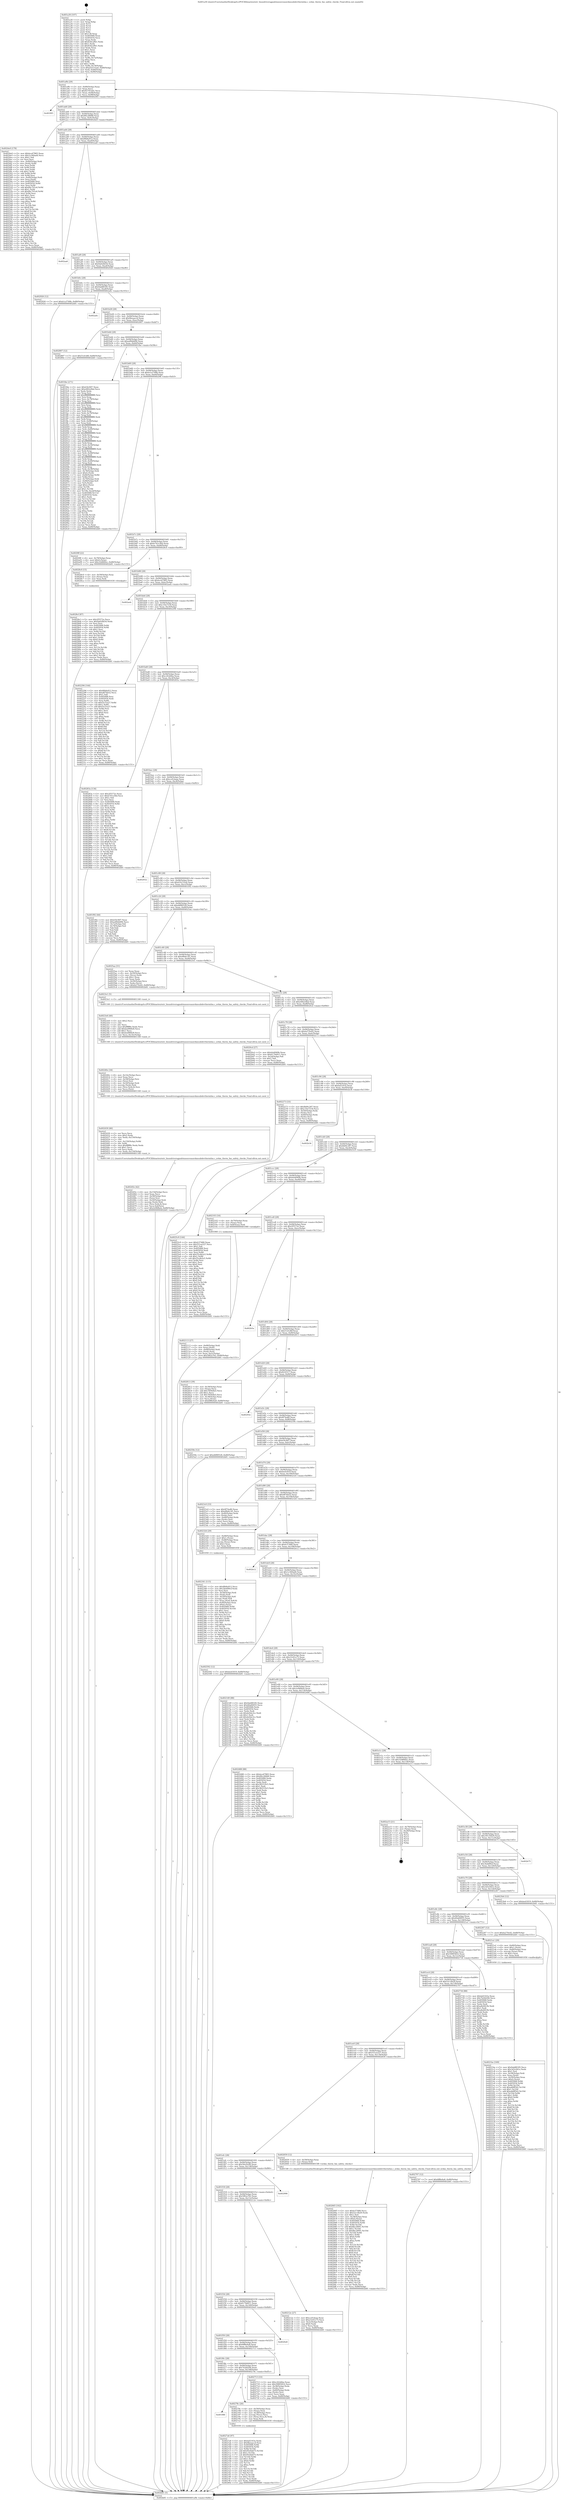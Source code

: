 digraph "0x401a30" {
  label = "0x401a30 (/mnt/c/Users/mathe/Desktop/tcc/POCII/binaries/extr_linuxdriversgpudrmnouveaunvkmsubdevthermfan.c_nvkm_therm_fan_safety_checks_Final-ollvm.out::main(0))"
  labelloc = "t"
  node[shape=record]

  Entry [label="",width=0.3,height=0.3,shape=circle,fillcolor=black,style=filled]
  "0x401a9b" [label="{
     0x401a9b [29]\l
     | [instrs]\l
     &nbsp;&nbsp;0x401a9b \<+3\>: mov -0x80(%rbp),%eax\l
     &nbsp;&nbsp;0x401a9e \<+2\>: mov %eax,%ecx\l
     &nbsp;&nbsp;0x401aa0 \<+6\>: sub $0x82791dd1,%ecx\l
     &nbsp;&nbsp;0x401aa6 \<+6\>: mov %eax,-0x94(%rbp)\l
     &nbsp;&nbsp;0x401aac \<+6\>: mov %ecx,-0x98(%rbp)\l
     &nbsp;&nbsp;0x401ab2 \<+6\>: je 00000000004029f3 \<main+0xfc3\>\l
  }"]
  "0x4029f3" [label="{
     0x4029f3\l
  }", style=dashed]
  "0x401ab8" [label="{
     0x401ab8 [28]\l
     | [instrs]\l
     &nbsp;&nbsp;0x401ab8 \<+5\>: jmp 0000000000401abd \<main+0x8d\>\l
     &nbsp;&nbsp;0x401abd \<+6\>: mov -0x94(%rbp),%eax\l
     &nbsp;&nbsp;0x401ac3 \<+5\>: sub $0x89c28068,%eax\l
     &nbsp;&nbsp;0x401ac8 \<+6\>: mov %eax,-0x9c(%rbp)\l
     &nbsp;&nbsp;0x401ace \<+6\>: je 00000000004024e0 \<main+0xab0\>\l
  }"]
  Exit [label="",width=0.3,height=0.3,shape=circle,fillcolor=black,style=filled,peripheries=2]
  "0x4024e0" [label="{
     0x4024e0 [178]\l
     | [instrs]\l
     &nbsp;&nbsp;0x4024e0 \<+5\>: mov $0xbce47865,%eax\l
     &nbsp;&nbsp;0x4024e5 \<+5\>: mov $0x1e360ad4,%ecx\l
     &nbsp;&nbsp;0x4024ea \<+2\>: mov $0x1,%dl\l
     &nbsp;&nbsp;0x4024ec \<+2\>: xor %esi,%esi\l
     &nbsp;&nbsp;0x4024ee \<+4\>: mov -0x40(%rbp),%rdi\l
     &nbsp;&nbsp;0x4024f2 \<+3\>: mov (%rdi),%r8d\l
     &nbsp;&nbsp;0x4024f5 \<+3\>: mov %esi,%r9d\l
     &nbsp;&nbsp;0x4024f8 \<+3\>: sub %r8d,%r9d\l
     &nbsp;&nbsp;0x4024fb \<+3\>: mov %esi,%r8d\l
     &nbsp;&nbsp;0x4024fe \<+4\>: sub $0x1,%r8d\l
     &nbsp;&nbsp;0x402502 \<+3\>: add %r8d,%r9d\l
     &nbsp;&nbsp;0x402505 \<+3\>: sub %r9d,%esi\l
     &nbsp;&nbsp;0x402508 \<+4\>: mov -0x40(%rbp),%rdi\l
     &nbsp;&nbsp;0x40250c \<+2\>: mov %esi,(%rdi)\l
     &nbsp;&nbsp;0x40250e \<+7\>: mov 0x405068,%esi\l
     &nbsp;&nbsp;0x402515 \<+8\>: mov 0x405054,%r8d\l
     &nbsp;&nbsp;0x40251d \<+3\>: mov %esi,%r9d\l
     &nbsp;&nbsp;0x402520 \<+7\>: add $0x84c701e4,%r9d\l
     &nbsp;&nbsp;0x402527 \<+4\>: sub $0x1,%r9d\l
     &nbsp;&nbsp;0x40252b \<+7\>: sub $0x84c701e4,%r9d\l
     &nbsp;&nbsp;0x402532 \<+4\>: imul %r9d,%esi\l
     &nbsp;&nbsp;0x402536 \<+3\>: and $0x1,%esi\l
     &nbsp;&nbsp;0x402539 \<+3\>: cmp $0x0,%esi\l
     &nbsp;&nbsp;0x40253c \<+4\>: sete %r10b\l
     &nbsp;&nbsp;0x402540 \<+4\>: cmp $0xa,%r8d\l
     &nbsp;&nbsp;0x402544 \<+4\>: setl %r11b\l
     &nbsp;&nbsp;0x402548 \<+3\>: mov %r10b,%bl\l
     &nbsp;&nbsp;0x40254b \<+3\>: xor $0xff,%bl\l
     &nbsp;&nbsp;0x40254e \<+3\>: mov %r11b,%r14b\l
     &nbsp;&nbsp;0x402551 \<+4\>: xor $0xff,%r14b\l
     &nbsp;&nbsp;0x402555 \<+3\>: xor $0x0,%dl\l
     &nbsp;&nbsp;0x402558 \<+3\>: mov %bl,%r15b\l
     &nbsp;&nbsp;0x40255b \<+4\>: and $0x0,%r15b\l
     &nbsp;&nbsp;0x40255f \<+3\>: and %dl,%r10b\l
     &nbsp;&nbsp;0x402562 \<+3\>: mov %r14b,%r12b\l
     &nbsp;&nbsp;0x402565 \<+4\>: and $0x0,%r12b\l
     &nbsp;&nbsp;0x402569 \<+3\>: and %dl,%r11b\l
     &nbsp;&nbsp;0x40256c \<+3\>: or %r10b,%r15b\l
     &nbsp;&nbsp;0x40256f \<+3\>: or %r11b,%r12b\l
     &nbsp;&nbsp;0x402572 \<+3\>: xor %r12b,%r15b\l
     &nbsp;&nbsp;0x402575 \<+3\>: or %r14b,%bl\l
     &nbsp;&nbsp;0x402578 \<+3\>: xor $0xff,%bl\l
     &nbsp;&nbsp;0x40257b \<+3\>: or $0x0,%dl\l
     &nbsp;&nbsp;0x40257e \<+2\>: and %dl,%bl\l
     &nbsp;&nbsp;0x402580 \<+3\>: or %bl,%r15b\l
     &nbsp;&nbsp;0x402583 \<+4\>: test $0x1,%r15b\l
     &nbsp;&nbsp;0x402587 \<+3\>: cmovne %ecx,%eax\l
     &nbsp;&nbsp;0x40258a \<+3\>: mov %eax,-0x80(%rbp)\l
     &nbsp;&nbsp;0x40258d \<+5\>: jmp 0000000000402b81 \<main+0x1151\>\l
  }"]
  "0x401ad4" [label="{
     0x401ad4 [28]\l
     | [instrs]\l
     &nbsp;&nbsp;0x401ad4 \<+5\>: jmp 0000000000401ad9 \<main+0xa9\>\l
     &nbsp;&nbsp;0x401ad9 \<+6\>: mov -0x94(%rbp),%eax\l
     &nbsp;&nbsp;0x401adf \<+5\>: sub $0x8fb8a912,%eax\l
     &nbsp;&nbsp;0x401ae4 \<+6\>: mov %eax,-0xa0(%rbp)\l
     &nbsp;&nbsp;0x401aea \<+6\>: je 0000000000402aa6 \<main+0x1076\>\l
  }"]
  "0x4028cf" [label="{
     0x4028cf [87]\l
     | [instrs]\l
     &nbsp;&nbsp;0x4028cf \<+5\>: mov $0x2f5572e,%ecx\l
     &nbsp;&nbsp;0x4028d4 \<+5\>: mov $0x9a626b54,%edx\l
     &nbsp;&nbsp;0x4028d9 \<+2\>: xor %esi,%esi\l
     &nbsp;&nbsp;0x4028db \<+8\>: mov 0x405068,%r8d\l
     &nbsp;&nbsp;0x4028e3 \<+8\>: mov 0x405054,%r9d\l
     &nbsp;&nbsp;0x4028eb \<+3\>: sub $0x1,%esi\l
     &nbsp;&nbsp;0x4028ee \<+3\>: mov %r8d,%r10d\l
     &nbsp;&nbsp;0x4028f1 \<+3\>: add %esi,%r10d\l
     &nbsp;&nbsp;0x4028f4 \<+4\>: imul %r10d,%r8d\l
     &nbsp;&nbsp;0x4028f8 \<+4\>: and $0x1,%r8d\l
     &nbsp;&nbsp;0x4028fc \<+4\>: cmp $0x0,%r8d\l
     &nbsp;&nbsp;0x402900 \<+4\>: sete %r11b\l
     &nbsp;&nbsp;0x402904 \<+4\>: cmp $0xa,%r9d\l
     &nbsp;&nbsp;0x402908 \<+3\>: setl %bl\l
     &nbsp;&nbsp;0x40290b \<+3\>: mov %r11b,%r14b\l
     &nbsp;&nbsp;0x40290e \<+3\>: and %bl,%r14b\l
     &nbsp;&nbsp;0x402911 \<+3\>: xor %bl,%r11b\l
     &nbsp;&nbsp;0x402914 \<+3\>: or %r11b,%r14b\l
     &nbsp;&nbsp;0x402917 \<+4\>: test $0x1,%r14b\l
     &nbsp;&nbsp;0x40291b \<+3\>: cmovne %edx,%ecx\l
     &nbsp;&nbsp;0x40291e \<+3\>: mov %ecx,-0x80(%rbp)\l
     &nbsp;&nbsp;0x402921 \<+5\>: jmp 0000000000402b81 \<main+0x1151\>\l
  }"]
  "0x402aa6" [label="{
     0x402aa6\l
  }", style=dashed]
  "0x401af0" [label="{
     0x401af0 [28]\l
     | [instrs]\l
     &nbsp;&nbsp;0x401af0 \<+5\>: jmp 0000000000401af5 \<main+0xc5\>\l
     &nbsp;&nbsp;0x401af5 \<+6\>: mov -0x94(%rbp),%eax\l
     &nbsp;&nbsp;0x401afb \<+5\>: sub $0x9a626b54,%eax\l
     &nbsp;&nbsp;0x401b00 \<+6\>: mov %eax,-0xa4(%rbp)\l
     &nbsp;&nbsp;0x401b06 \<+6\>: je 0000000000402926 \<main+0xef6\>\l
  }"]
  "0x4027a6" [label="{
     0x4027a6 [97]\l
     | [instrs]\l
     &nbsp;&nbsp;0x4027a6 \<+5\>: mov $0xfaf2163a,%edx\l
     &nbsp;&nbsp;0x4027ab \<+5\>: mov $0x9beaaccd,%esi\l
     &nbsp;&nbsp;0x4027b0 \<+8\>: mov 0x405068,%r8d\l
     &nbsp;&nbsp;0x4027b8 \<+8\>: mov 0x405054,%r9d\l
     &nbsp;&nbsp;0x4027c0 \<+3\>: mov %r8d,%r10d\l
     &nbsp;&nbsp;0x4027c3 \<+7\>: add $0x95e6dd75,%r10d\l
     &nbsp;&nbsp;0x4027ca \<+4\>: sub $0x1,%r10d\l
     &nbsp;&nbsp;0x4027ce \<+7\>: sub $0x95e6dd75,%r10d\l
     &nbsp;&nbsp;0x4027d5 \<+4\>: imul %r10d,%r8d\l
     &nbsp;&nbsp;0x4027d9 \<+4\>: and $0x1,%r8d\l
     &nbsp;&nbsp;0x4027dd \<+4\>: cmp $0x0,%r8d\l
     &nbsp;&nbsp;0x4027e1 \<+4\>: sete %r11b\l
     &nbsp;&nbsp;0x4027e5 \<+4\>: cmp $0xa,%r9d\l
     &nbsp;&nbsp;0x4027e9 \<+3\>: setl %bl\l
     &nbsp;&nbsp;0x4027ec \<+3\>: mov %r11b,%r14b\l
     &nbsp;&nbsp;0x4027ef \<+3\>: and %bl,%r14b\l
     &nbsp;&nbsp;0x4027f2 \<+3\>: xor %bl,%r11b\l
     &nbsp;&nbsp;0x4027f5 \<+3\>: or %r11b,%r14b\l
     &nbsp;&nbsp;0x4027f8 \<+4\>: test $0x1,%r14b\l
     &nbsp;&nbsp;0x4027fc \<+3\>: cmovne %esi,%edx\l
     &nbsp;&nbsp;0x4027ff \<+3\>: mov %edx,-0x80(%rbp)\l
     &nbsp;&nbsp;0x402802 \<+5\>: jmp 0000000000402b81 \<main+0x1151\>\l
  }"]
  "0x402926" [label="{
     0x402926 [12]\l
     | [instrs]\l
     &nbsp;&nbsp;0x402926 \<+7\>: movl $0xb1a3748b,-0x80(%rbp)\l
     &nbsp;&nbsp;0x40292d \<+5\>: jmp 0000000000402b81 \<main+0x1151\>\l
  }"]
  "0x401b0c" [label="{
     0x401b0c [28]\l
     | [instrs]\l
     &nbsp;&nbsp;0x401b0c \<+5\>: jmp 0000000000401b11 \<main+0xe1\>\l
     &nbsp;&nbsp;0x401b11 \<+6\>: mov -0x94(%rbp),%eax\l
     &nbsp;&nbsp;0x401b17 \<+5\>: sub $0x9ab88185,%eax\l
     &nbsp;&nbsp;0x401b1c \<+6\>: mov %eax,-0xa8(%rbp)\l
     &nbsp;&nbsp;0x401b22 \<+6\>: je 0000000000402a6c \<main+0x103c\>\l
  }"]
  "0x401f88" [label="{
     0x401f88\l
  }", style=dashed]
  "0x402a6c" [label="{
     0x402a6c\l
  }", style=dashed]
  "0x401b28" [label="{
     0x401b28 [28]\l
     | [instrs]\l
     &nbsp;&nbsp;0x401b28 \<+5\>: jmp 0000000000401b2d \<main+0xfd\>\l
     &nbsp;&nbsp;0x401b2d \<+6\>: mov -0x94(%rbp),%eax\l
     &nbsp;&nbsp;0x401b33 \<+5\>: sub $0x9beaaccd,%eax\l
     &nbsp;&nbsp;0x401b38 \<+6\>: mov %eax,-0xac(%rbp)\l
     &nbsp;&nbsp;0x401b3e \<+6\>: je 0000000000402807 \<main+0xdd7\>\l
  }"]
  "0x40278c" [label="{
     0x40278c [26]\l
     | [instrs]\l
     &nbsp;&nbsp;0x40278c \<+4\>: mov -0x58(%rbp),%rax\l
     &nbsp;&nbsp;0x402790 \<+3\>: mov (%rax),%rax\l
     &nbsp;&nbsp;0x402793 \<+4\>: mov -0x38(%rbp),%rcx\l
     &nbsp;&nbsp;0x402797 \<+3\>: movslq (%rcx),%rcx\l
     &nbsp;&nbsp;0x40279a \<+4\>: mov (%rax,%rcx,8),%rax\l
     &nbsp;&nbsp;0x40279e \<+3\>: mov %rax,%rdi\l
     &nbsp;&nbsp;0x4027a1 \<+5\>: call 0000000000401030 \<free@plt\>\l
     | [calls]\l
     &nbsp;&nbsp;0x401030 \{1\} (unknown)\l
  }"]
  "0x402807" [label="{
     0x402807 [12]\l
     | [instrs]\l
     &nbsp;&nbsp;0x402807 \<+7\>: movl $0x51d1d6f,-0x80(%rbp)\l
     &nbsp;&nbsp;0x40280e \<+5\>: jmp 0000000000402b81 \<main+0x1151\>\l
  }"]
  "0x401b44" [label="{
     0x401b44 [28]\l
     | [instrs]\l
     &nbsp;&nbsp;0x401b44 \<+5\>: jmp 0000000000401b49 \<main+0x119\>\l
     &nbsp;&nbsp;0x401b49 \<+6\>: mov -0x94(%rbp),%eax\l
     &nbsp;&nbsp;0x401b4f \<+5\>: sub $0xad9ddd94,%eax\l
     &nbsp;&nbsp;0x401b54 \<+6\>: mov %eax,-0xb0(%rbp)\l
     &nbsp;&nbsp;0x401b5a \<+6\>: je 0000000000401fbe \<main+0x58e\>\l
  }"]
  "0x401f6c" [label="{
     0x401f6c [28]\l
     | [instrs]\l
     &nbsp;&nbsp;0x401f6c \<+5\>: jmp 0000000000401f71 \<main+0x541\>\l
     &nbsp;&nbsp;0x401f71 \<+6\>: mov -0x94(%rbp),%eax\l
     &nbsp;&nbsp;0x401f77 \<+5\>: sub $0x7b2fd294,%eax\l
     &nbsp;&nbsp;0x401f7c \<+6\>: mov %eax,-0x148(%rbp)\l
     &nbsp;&nbsp;0x401f82 \<+6\>: je 000000000040278c \<main+0xd5c\>\l
  }"]
  "0x401fbe" [label="{
     0x401fbe [271]\l
     | [instrs]\l
     &nbsp;&nbsp;0x401fbe \<+5\>: mov $0xb5b36f7,%eax\l
     &nbsp;&nbsp;0x401fc3 \<+5\>: mov $0xe682e0bd,%ecx\l
     &nbsp;&nbsp;0x401fc8 \<+2\>: xor %edx,%edx\l
     &nbsp;&nbsp;0x401fca \<+3\>: mov %rsp,%rsi\l
     &nbsp;&nbsp;0x401fcd \<+4\>: add $0xfffffffffffffff0,%rsi\l
     &nbsp;&nbsp;0x401fd1 \<+3\>: mov %rsi,%rsp\l
     &nbsp;&nbsp;0x401fd4 \<+4\>: mov %rsi,-0x78(%rbp)\l
     &nbsp;&nbsp;0x401fd8 \<+3\>: mov %rsp,%rsi\l
     &nbsp;&nbsp;0x401fdb \<+4\>: add $0xfffffffffffffff0,%rsi\l
     &nbsp;&nbsp;0x401fdf \<+3\>: mov %rsi,%rsp\l
     &nbsp;&nbsp;0x401fe2 \<+3\>: mov %rsp,%rdi\l
     &nbsp;&nbsp;0x401fe5 \<+4\>: add $0xfffffffffffffff0,%rdi\l
     &nbsp;&nbsp;0x401fe9 \<+3\>: mov %rdi,%rsp\l
     &nbsp;&nbsp;0x401fec \<+4\>: mov %rdi,-0x70(%rbp)\l
     &nbsp;&nbsp;0x401ff0 \<+3\>: mov %rsp,%rdi\l
     &nbsp;&nbsp;0x401ff3 \<+4\>: add $0xfffffffffffffff0,%rdi\l
     &nbsp;&nbsp;0x401ff7 \<+3\>: mov %rdi,%rsp\l
     &nbsp;&nbsp;0x401ffa \<+4\>: mov %rdi,-0x68(%rbp)\l
     &nbsp;&nbsp;0x401ffe \<+3\>: mov %rsp,%rdi\l
     &nbsp;&nbsp;0x402001 \<+4\>: add $0xfffffffffffffff0,%rdi\l
     &nbsp;&nbsp;0x402005 \<+3\>: mov %rdi,%rsp\l
     &nbsp;&nbsp;0x402008 \<+4\>: mov %rdi,-0x60(%rbp)\l
     &nbsp;&nbsp;0x40200c \<+3\>: mov %rsp,%rdi\l
     &nbsp;&nbsp;0x40200f \<+4\>: add $0xfffffffffffffff0,%rdi\l
     &nbsp;&nbsp;0x402013 \<+3\>: mov %rdi,%rsp\l
     &nbsp;&nbsp;0x402016 \<+4\>: mov %rdi,-0x58(%rbp)\l
     &nbsp;&nbsp;0x40201a \<+3\>: mov %rsp,%rdi\l
     &nbsp;&nbsp;0x40201d \<+4\>: add $0xfffffffffffffff0,%rdi\l
     &nbsp;&nbsp;0x402021 \<+3\>: mov %rdi,%rsp\l
     &nbsp;&nbsp;0x402024 \<+4\>: mov %rdi,-0x50(%rbp)\l
     &nbsp;&nbsp;0x402028 \<+3\>: mov %rsp,%rdi\l
     &nbsp;&nbsp;0x40202b \<+4\>: add $0xfffffffffffffff0,%rdi\l
     &nbsp;&nbsp;0x40202f \<+3\>: mov %rdi,%rsp\l
     &nbsp;&nbsp;0x402032 \<+4\>: mov %rdi,-0x48(%rbp)\l
     &nbsp;&nbsp;0x402036 \<+3\>: mov %rsp,%rdi\l
     &nbsp;&nbsp;0x402039 \<+4\>: add $0xfffffffffffffff0,%rdi\l
     &nbsp;&nbsp;0x40203d \<+3\>: mov %rdi,%rsp\l
     &nbsp;&nbsp;0x402040 \<+4\>: mov %rdi,-0x40(%rbp)\l
     &nbsp;&nbsp;0x402044 \<+3\>: mov %rsp,%rdi\l
     &nbsp;&nbsp;0x402047 \<+4\>: add $0xfffffffffffffff0,%rdi\l
     &nbsp;&nbsp;0x40204b \<+3\>: mov %rdi,%rsp\l
     &nbsp;&nbsp;0x40204e \<+4\>: mov %rdi,-0x38(%rbp)\l
     &nbsp;&nbsp;0x402052 \<+4\>: mov -0x78(%rbp),%rdi\l
     &nbsp;&nbsp;0x402056 \<+6\>: movl $0x0,(%rdi)\l
     &nbsp;&nbsp;0x40205c \<+7\>: mov -0x84(%rbp),%r8d\l
     &nbsp;&nbsp;0x402063 \<+3\>: mov %r8d,(%rsi)\l
     &nbsp;&nbsp;0x402066 \<+4\>: mov -0x70(%rbp),%rdi\l
     &nbsp;&nbsp;0x40206a \<+7\>: mov -0x90(%rbp),%r9\l
     &nbsp;&nbsp;0x402071 \<+3\>: mov %r9,(%rdi)\l
     &nbsp;&nbsp;0x402074 \<+3\>: cmpl $0x2,(%rsi)\l
     &nbsp;&nbsp;0x402077 \<+4\>: setne %r10b\l
     &nbsp;&nbsp;0x40207b \<+4\>: and $0x1,%r10b\l
     &nbsp;&nbsp;0x40207f \<+4\>: mov %r10b,-0x2d(%rbp)\l
     &nbsp;&nbsp;0x402083 \<+8\>: mov 0x405068,%r11d\l
     &nbsp;&nbsp;0x40208b \<+7\>: mov 0x405054,%ebx\l
     &nbsp;&nbsp;0x402092 \<+3\>: sub $0x1,%edx\l
     &nbsp;&nbsp;0x402095 \<+3\>: mov %r11d,%r14d\l
     &nbsp;&nbsp;0x402098 \<+3\>: add %edx,%r14d\l
     &nbsp;&nbsp;0x40209b \<+4\>: imul %r14d,%r11d\l
     &nbsp;&nbsp;0x40209f \<+4\>: and $0x1,%r11d\l
     &nbsp;&nbsp;0x4020a3 \<+4\>: cmp $0x0,%r11d\l
     &nbsp;&nbsp;0x4020a7 \<+4\>: sete %r10b\l
     &nbsp;&nbsp;0x4020ab \<+3\>: cmp $0xa,%ebx\l
     &nbsp;&nbsp;0x4020ae \<+4\>: setl %r15b\l
     &nbsp;&nbsp;0x4020b2 \<+3\>: mov %r10b,%r12b\l
     &nbsp;&nbsp;0x4020b5 \<+3\>: and %r15b,%r12b\l
     &nbsp;&nbsp;0x4020b8 \<+3\>: xor %r15b,%r10b\l
     &nbsp;&nbsp;0x4020bb \<+3\>: or %r10b,%r12b\l
     &nbsp;&nbsp;0x4020be \<+4\>: test $0x1,%r12b\l
     &nbsp;&nbsp;0x4020c2 \<+3\>: cmovne %ecx,%eax\l
     &nbsp;&nbsp;0x4020c5 \<+3\>: mov %eax,-0x80(%rbp)\l
     &nbsp;&nbsp;0x4020c8 \<+5\>: jmp 0000000000402b81 \<main+0x1151\>\l
  }"]
  "0x401b60" [label="{
     0x401b60 [28]\l
     | [instrs]\l
     &nbsp;&nbsp;0x401b60 \<+5\>: jmp 0000000000401b65 \<main+0x135\>\l
     &nbsp;&nbsp;0x401b65 \<+6\>: mov -0x94(%rbp),%eax\l
     &nbsp;&nbsp;0x401b6b \<+5\>: sub $0xb1a3748b,%eax\l
     &nbsp;&nbsp;0x401b70 \<+6\>: mov %eax,-0xb4(%rbp)\l
     &nbsp;&nbsp;0x401b76 \<+6\>: je 00000000004029ff \<main+0xfcf\>\l
  }"]
  "0x402713" [label="{
     0x402713 [33]\l
     | [instrs]\l
     &nbsp;&nbsp;0x402713 \<+5\>: mov $0xc2fcb6ba,%eax\l
     &nbsp;&nbsp;0x402718 \<+5\>: mov $0x50895832,%ecx\l
     &nbsp;&nbsp;0x40271d \<+4\>: mov -0x38(%rbp),%rdx\l
     &nbsp;&nbsp;0x402721 \<+2\>: mov (%rdx),%esi\l
     &nbsp;&nbsp;0x402723 \<+4\>: mov -0x60(%rbp),%rdx\l
     &nbsp;&nbsp;0x402727 \<+2\>: cmp (%rdx),%esi\l
     &nbsp;&nbsp;0x402729 \<+3\>: cmovl %ecx,%eax\l
     &nbsp;&nbsp;0x40272c \<+3\>: mov %eax,-0x80(%rbp)\l
     &nbsp;&nbsp;0x40272f \<+5\>: jmp 0000000000402b81 \<main+0x1151\>\l
  }"]
  "0x4029ff" [label="{
     0x4029ff [22]\l
     | [instrs]\l
     &nbsp;&nbsp;0x4029ff \<+4\>: mov -0x78(%rbp),%rax\l
     &nbsp;&nbsp;0x402a03 \<+6\>: movl $0x0,(%rax)\l
     &nbsp;&nbsp;0x402a09 \<+7\>: movl $0x32d660ec,-0x80(%rbp)\l
     &nbsp;&nbsp;0x402a10 \<+5\>: jmp 0000000000402b81 \<main+0x1151\>\l
  }"]
  "0x401b7c" [label="{
     0x401b7c [28]\l
     | [instrs]\l
     &nbsp;&nbsp;0x401b7c \<+5\>: jmp 0000000000401b81 \<main+0x151\>\l
     &nbsp;&nbsp;0x401b81 \<+6\>: mov -0x94(%rbp),%eax\l
     &nbsp;&nbsp;0x401b87 \<+5\>: sub $0xb741e36d,%eax\l
     &nbsp;&nbsp;0x401b8c \<+6\>: mov %eax,-0xb8(%rbp)\l
     &nbsp;&nbsp;0x401b92 \<+6\>: je 00000000004028c0 \<main+0xe90\>\l
  }"]
  "0x401f50" [label="{
     0x401f50 [28]\l
     | [instrs]\l
     &nbsp;&nbsp;0x401f50 \<+5\>: jmp 0000000000401f55 \<main+0x525\>\l
     &nbsp;&nbsp;0x401f55 \<+6\>: mov -0x94(%rbp),%eax\l
     &nbsp;&nbsp;0x401f5b \<+5\>: sub $0x6ff8e6a8,%eax\l
     &nbsp;&nbsp;0x401f60 \<+6\>: mov %eax,-0x144(%rbp)\l
     &nbsp;&nbsp;0x401f66 \<+6\>: je 0000000000402713 \<main+0xce3\>\l
  }"]
  "0x4028c0" [label="{
     0x4028c0 [15]\l
     | [instrs]\l
     &nbsp;&nbsp;0x4028c0 \<+4\>: mov -0x58(%rbp),%rax\l
     &nbsp;&nbsp;0x4028c4 \<+3\>: mov (%rax),%rax\l
     &nbsp;&nbsp;0x4028c7 \<+3\>: mov %rax,%rdi\l
     &nbsp;&nbsp;0x4028ca \<+5\>: call 0000000000401030 \<free@plt\>\l
     | [calls]\l
     &nbsp;&nbsp;0x401030 \{1\} (unknown)\l
  }"]
  "0x401b98" [label="{
     0x401b98 [28]\l
     | [instrs]\l
     &nbsp;&nbsp;0x401b98 \<+5\>: jmp 0000000000401b9d \<main+0x16d\>\l
     &nbsp;&nbsp;0x401b9d \<+6\>: mov -0x94(%rbp),%eax\l
     &nbsp;&nbsp;0x401ba3 \<+5\>: sub $0xbce47865,%eax\l
     &nbsp;&nbsp;0x401ba8 \<+6\>: mov %eax,-0xbc(%rbp)\l
     &nbsp;&nbsp;0x401bae \<+6\>: je 0000000000402aeb \<main+0x10bb\>\l
  }"]
  "0x4020e8" [label="{
     0x4020e8\l
  }", style=dashed]
  "0x402aeb" [label="{
     0x402aeb\l
  }", style=dashed]
  "0x401bb4" [label="{
     0x401bb4 [28]\l
     | [instrs]\l
     &nbsp;&nbsp;0x401bb4 \<+5\>: jmp 0000000000401bb9 \<main+0x189\>\l
     &nbsp;&nbsp;0x401bb9 \<+6\>: mov -0x94(%rbp),%eax\l
     &nbsp;&nbsp;0x401bbf \<+5\>: sub $0xc10a7218,%eax\l
     &nbsp;&nbsp;0x401bc4 \<+6\>: mov %eax,-0xc0(%rbp)\l
     &nbsp;&nbsp;0x401bca \<+6\>: je 0000000000402294 \<main+0x864\>\l
  }"]
  "0x402665" [label="{
     0x402665 [162]\l
     | [instrs]\l
     &nbsp;&nbsp;0x402665 \<+5\>: mov $0xfc57480,%ecx\l
     &nbsp;&nbsp;0x40266a \<+5\>: mov $0x52c1fb29,%edx\l
     &nbsp;&nbsp;0x40266f \<+3\>: mov $0x1,%sil\l
     &nbsp;&nbsp;0x402672 \<+4\>: mov -0x38(%rbp),%rax\l
     &nbsp;&nbsp;0x402676 \<+6\>: movl $0x0,(%rax)\l
     &nbsp;&nbsp;0x40267c \<+8\>: mov 0x405068,%r8d\l
     &nbsp;&nbsp;0x402684 \<+8\>: mov 0x405054,%r9d\l
     &nbsp;&nbsp;0x40268c \<+3\>: mov %r8d,%r10d\l
     &nbsp;&nbsp;0x40268f \<+7\>: add $0x8bc2f091,%r10d\l
     &nbsp;&nbsp;0x402696 \<+4\>: sub $0x1,%r10d\l
     &nbsp;&nbsp;0x40269a \<+7\>: sub $0x8bc2f091,%r10d\l
     &nbsp;&nbsp;0x4026a1 \<+4\>: imul %r10d,%r8d\l
     &nbsp;&nbsp;0x4026a5 \<+4\>: and $0x1,%r8d\l
     &nbsp;&nbsp;0x4026a9 \<+4\>: cmp $0x0,%r8d\l
     &nbsp;&nbsp;0x4026ad \<+4\>: sete %r11b\l
     &nbsp;&nbsp;0x4026b1 \<+4\>: cmp $0xa,%r9d\l
     &nbsp;&nbsp;0x4026b5 \<+3\>: setl %bl\l
     &nbsp;&nbsp;0x4026b8 \<+3\>: mov %r11b,%r14b\l
     &nbsp;&nbsp;0x4026bb \<+4\>: xor $0xff,%r14b\l
     &nbsp;&nbsp;0x4026bf \<+3\>: mov %bl,%r15b\l
     &nbsp;&nbsp;0x4026c2 \<+4\>: xor $0xff,%r15b\l
     &nbsp;&nbsp;0x4026c6 \<+4\>: xor $0x0,%sil\l
     &nbsp;&nbsp;0x4026ca \<+3\>: mov %r14b,%r12b\l
     &nbsp;&nbsp;0x4026cd \<+4\>: and $0x0,%r12b\l
     &nbsp;&nbsp;0x4026d1 \<+3\>: and %sil,%r11b\l
     &nbsp;&nbsp;0x4026d4 \<+3\>: mov %r15b,%r13b\l
     &nbsp;&nbsp;0x4026d7 \<+4\>: and $0x0,%r13b\l
     &nbsp;&nbsp;0x4026db \<+3\>: and %sil,%bl\l
     &nbsp;&nbsp;0x4026de \<+3\>: or %r11b,%r12b\l
     &nbsp;&nbsp;0x4026e1 \<+3\>: or %bl,%r13b\l
     &nbsp;&nbsp;0x4026e4 \<+3\>: xor %r13b,%r12b\l
     &nbsp;&nbsp;0x4026e7 \<+3\>: or %r15b,%r14b\l
     &nbsp;&nbsp;0x4026ea \<+4\>: xor $0xff,%r14b\l
     &nbsp;&nbsp;0x4026ee \<+4\>: or $0x0,%sil\l
     &nbsp;&nbsp;0x4026f2 \<+3\>: and %sil,%r14b\l
     &nbsp;&nbsp;0x4026f5 \<+3\>: or %r14b,%r12b\l
     &nbsp;&nbsp;0x4026f8 \<+4\>: test $0x1,%r12b\l
     &nbsp;&nbsp;0x4026fc \<+3\>: cmovne %edx,%ecx\l
     &nbsp;&nbsp;0x4026ff \<+3\>: mov %ecx,-0x80(%rbp)\l
     &nbsp;&nbsp;0x402702 \<+5\>: jmp 0000000000402b81 \<main+0x1151\>\l
  }"]
  "0x402294" [label="{
     0x402294 [144]\l
     | [instrs]\l
     &nbsp;&nbsp;0x402294 \<+5\>: mov $0x8fb8a912,%eax\l
     &nbsp;&nbsp;0x402299 \<+5\>: mov $0xd87bb52,%ecx\l
     &nbsp;&nbsp;0x40229e \<+2\>: mov $0x1,%dl\l
     &nbsp;&nbsp;0x4022a0 \<+7\>: mov 0x405068,%esi\l
     &nbsp;&nbsp;0x4022a7 \<+7\>: mov 0x405054,%edi\l
     &nbsp;&nbsp;0x4022ae \<+3\>: mov %esi,%r8d\l
     &nbsp;&nbsp;0x4022b1 \<+7\>: sub $0xf3c53a27,%r8d\l
     &nbsp;&nbsp;0x4022b8 \<+4\>: sub $0x1,%r8d\l
     &nbsp;&nbsp;0x4022bc \<+7\>: add $0xf3c53a27,%r8d\l
     &nbsp;&nbsp;0x4022c3 \<+4\>: imul %r8d,%esi\l
     &nbsp;&nbsp;0x4022c7 \<+3\>: and $0x1,%esi\l
     &nbsp;&nbsp;0x4022ca \<+3\>: cmp $0x0,%esi\l
     &nbsp;&nbsp;0x4022cd \<+4\>: sete %r9b\l
     &nbsp;&nbsp;0x4022d1 \<+3\>: cmp $0xa,%edi\l
     &nbsp;&nbsp;0x4022d4 \<+4\>: setl %r10b\l
     &nbsp;&nbsp;0x4022d8 \<+3\>: mov %r9b,%r11b\l
     &nbsp;&nbsp;0x4022db \<+4\>: xor $0xff,%r11b\l
     &nbsp;&nbsp;0x4022df \<+3\>: mov %r10b,%bl\l
     &nbsp;&nbsp;0x4022e2 \<+3\>: xor $0xff,%bl\l
     &nbsp;&nbsp;0x4022e5 \<+3\>: xor $0x0,%dl\l
     &nbsp;&nbsp;0x4022e8 \<+3\>: mov %r11b,%r14b\l
     &nbsp;&nbsp;0x4022eb \<+4\>: and $0x0,%r14b\l
     &nbsp;&nbsp;0x4022ef \<+3\>: and %dl,%r9b\l
     &nbsp;&nbsp;0x4022f2 \<+3\>: mov %bl,%r15b\l
     &nbsp;&nbsp;0x4022f5 \<+4\>: and $0x0,%r15b\l
     &nbsp;&nbsp;0x4022f9 \<+3\>: and %dl,%r10b\l
     &nbsp;&nbsp;0x4022fc \<+3\>: or %r9b,%r14b\l
     &nbsp;&nbsp;0x4022ff \<+3\>: or %r10b,%r15b\l
     &nbsp;&nbsp;0x402302 \<+3\>: xor %r15b,%r14b\l
     &nbsp;&nbsp;0x402305 \<+3\>: or %bl,%r11b\l
     &nbsp;&nbsp;0x402308 \<+4\>: xor $0xff,%r11b\l
     &nbsp;&nbsp;0x40230c \<+3\>: or $0x0,%dl\l
     &nbsp;&nbsp;0x40230f \<+3\>: and %dl,%r11b\l
     &nbsp;&nbsp;0x402312 \<+3\>: or %r11b,%r14b\l
     &nbsp;&nbsp;0x402315 \<+4\>: test $0x1,%r14b\l
     &nbsp;&nbsp;0x402319 \<+3\>: cmovne %ecx,%eax\l
     &nbsp;&nbsp;0x40231c \<+3\>: mov %eax,-0x80(%rbp)\l
     &nbsp;&nbsp;0x40231f \<+5\>: jmp 0000000000402b81 \<main+0x1151\>\l
  }"]
  "0x401bd0" [label="{
     0x401bd0 [28]\l
     | [instrs]\l
     &nbsp;&nbsp;0x401bd0 \<+5\>: jmp 0000000000401bd5 \<main+0x1a5\>\l
     &nbsp;&nbsp;0x401bd5 \<+6\>: mov -0x94(%rbp),%eax\l
     &nbsp;&nbsp;0x401bdb \<+5\>: sub $0xc2fcb6ba,%eax\l
     &nbsp;&nbsp;0x401be0 \<+6\>: mov %eax,-0xc4(%rbp)\l
     &nbsp;&nbsp;0x401be6 \<+6\>: je 000000000040283a \<main+0xe0a\>\l
  }"]
  "0x40245e" [label="{
     0x40245e [42]\l
     | [instrs]\l
     &nbsp;&nbsp;0x40245e \<+6\>: mov -0x154(%rbp),%ecx\l
     &nbsp;&nbsp;0x402464 \<+3\>: imul %eax,%ecx\l
     &nbsp;&nbsp;0x402467 \<+4\>: mov -0x58(%rbp),%rsi\l
     &nbsp;&nbsp;0x40246b \<+3\>: mov (%rsi),%rsi\l
     &nbsp;&nbsp;0x40246e \<+4\>: mov -0x50(%rbp),%rdi\l
     &nbsp;&nbsp;0x402472 \<+3\>: movslq (%rdi),%rdi\l
     &nbsp;&nbsp;0x402475 \<+4\>: mov (%rsi,%rdi,8),%rsi\l
     &nbsp;&nbsp;0x402479 \<+3\>: mov %ecx,0x4(%rsi)\l
     &nbsp;&nbsp;0x40247c \<+7\>: movl $0x2e96fbeb,-0x80(%rbp)\l
     &nbsp;&nbsp;0x402483 \<+5\>: jmp 0000000000402b81 \<main+0x1151\>\l
  }"]
  "0x40283a" [label="{
     0x40283a [134]\l
     | [instrs]\l
     &nbsp;&nbsp;0x40283a \<+5\>: mov $0x2f5572e,%eax\l
     &nbsp;&nbsp;0x40283f \<+5\>: mov $0xb741e36d,%ecx\l
     &nbsp;&nbsp;0x402844 \<+2\>: mov $0x1,%dl\l
     &nbsp;&nbsp;0x402846 \<+2\>: xor %esi,%esi\l
     &nbsp;&nbsp;0x402848 \<+7\>: mov 0x405068,%edi\l
     &nbsp;&nbsp;0x40284f \<+8\>: mov 0x405054,%r8d\l
     &nbsp;&nbsp;0x402857 \<+3\>: sub $0x1,%esi\l
     &nbsp;&nbsp;0x40285a \<+3\>: mov %edi,%r9d\l
     &nbsp;&nbsp;0x40285d \<+3\>: add %esi,%r9d\l
     &nbsp;&nbsp;0x402860 \<+4\>: imul %r9d,%edi\l
     &nbsp;&nbsp;0x402864 \<+3\>: and $0x1,%edi\l
     &nbsp;&nbsp;0x402867 \<+3\>: cmp $0x0,%edi\l
     &nbsp;&nbsp;0x40286a \<+4\>: sete %r10b\l
     &nbsp;&nbsp;0x40286e \<+4\>: cmp $0xa,%r8d\l
     &nbsp;&nbsp;0x402872 \<+4\>: setl %r11b\l
     &nbsp;&nbsp;0x402876 \<+3\>: mov %r10b,%bl\l
     &nbsp;&nbsp;0x402879 \<+3\>: xor $0xff,%bl\l
     &nbsp;&nbsp;0x40287c \<+3\>: mov %r11b,%r14b\l
     &nbsp;&nbsp;0x40287f \<+4\>: xor $0xff,%r14b\l
     &nbsp;&nbsp;0x402883 \<+3\>: xor $0x1,%dl\l
     &nbsp;&nbsp;0x402886 \<+3\>: mov %bl,%r15b\l
     &nbsp;&nbsp;0x402889 \<+4\>: and $0xff,%r15b\l
     &nbsp;&nbsp;0x40288d \<+3\>: and %dl,%r10b\l
     &nbsp;&nbsp;0x402890 \<+3\>: mov %r14b,%r12b\l
     &nbsp;&nbsp;0x402893 \<+4\>: and $0xff,%r12b\l
     &nbsp;&nbsp;0x402897 \<+3\>: and %dl,%r11b\l
     &nbsp;&nbsp;0x40289a \<+3\>: or %r10b,%r15b\l
     &nbsp;&nbsp;0x40289d \<+3\>: or %r11b,%r12b\l
     &nbsp;&nbsp;0x4028a0 \<+3\>: xor %r12b,%r15b\l
     &nbsp;&nbsp;0x4028a3 \<+3\>: or %r14b,%bl\l
     &nbsp;&nbsp;0x4028a6 \<+3\>: xor $0xff,%bl\l
     &nbsp;&nbsp;0x4028a9 \<+3\>: or $0x1,%dl\l
     &nbsp;&nbsp;0x4028ac \<+2\>: and %dl,%bl\l
     &nbsp;&nbsp;0x4028ae \<+3\>: or %bl,%r15b\l
     &nbsp;&nbsp;0x4028b1 \<+4\>: test $0x1,%r15b\l
     &nbsp;&nbsp;0x4028b5 \<+3\>: cmovne %ecx,%eax\l
     &nbsp;&nbsp;0x4028b8 \<+3\>: mov %eax,-0x80(%rbp)\l
     &nbsp;&nbsp;0x4028bb \<+5\>: jmp 0000000000402b81 \<main+0x1151\>\l
  }"]
  "0x401bec" [label="{
     0x401bec [28]\l
     | [instrs]\l
     &nbsp;&nbsp;0x401bec \<+5\>: jmp 0000000000401bf1 \<main+0x1c1\>\l
     &nbsp;&nbsp;0x401bf1 \<+6\>: mov -0x94(%rbp),%eax\l
     &nbsp;&nbsp;0x401bf7 \<+5\>: sub $0xccd1daaa,%eax\l
     &nbsp;&nbsp;0x401bfc \<+6\>: mov %eax,-0xc8(%rbp)\l
     &nbsp;&nbsp;0x401c02 \<+6\>: je 0000000000402932 \<main+0xf02\>\l
  }"]
  "0x402430" [label="{
     0x402430 [46]\l
     | [instrs]\l
     &nbsp;&nbsp;0x402430 \<+2\>: xor %ecx,%ecx\l
     &nbsp;&nbsp;0x402432 \<+5\>: mov $0x2,%edx\l
     &nbsp;&nbsp;0x402437 \<+6\>: mov %edx,-0x150(%rbp)\l
     &nbsp;&nbsp;0x40243d \<+1\>: cltd\l
     &nbsp;&nbsp;0x40243e \<+7\>: mov -0x150(%rbp),%r8d\l
     &nbsp;&nbsp;0x402445 \<+3\>: idiv %r8d\l
     &nbsp;&nbsp;0x402448 \<+6\>: imul $0xfffffffe,%edx,%edx\l
     &nbsp;&nbsp;0x40244e \<+3\>: sub $0x1,%ecx\l
     &nbsp;&nbsp;0x402451 \<+2\>: sub %ecx,%edx\l
     &nbsp;&nbsp;0x402453 \<+6\>: mov %edx,-0x154(%rbp)\l
     &nbsp;&nbsp;0x402459 \<+5\>: call 0000000000401160 \<next_i\>\l
     | [calls]\l
     &nbsp;&nbsp;0x401160 \{1\} (/mnt/c/Users/mathe/Desktop/tcc/POCII/binaries/extr_linuxdriversgpudrmnouveaunvkmsubdevthermfan.c_nvkm_therm_fan_safety_checks_Final-ollvm.out::next_i)\l
  }"]
  "0x402932" [label="{
     0x402932\l
  }", style=dashed]
  "0x401c08" [label="{
     0x401c08 [28]\l
     | [instrs]\l
     &nbsp;&nbsp;0x401c08 \<+5\>: jmp 0000000000401c0d \<main+0x1dd\>\l
     &nbsp;&nbsp;0x401c0d \<+6\>: mov -0x94(%rbp),%eax\l
     &nbsp;&nbsp;0x401c13 \<+5\>: sub $0xd1b152a4,%eax\l
     &nbsp;&nbsp;0x401c18 \<+6\>: mov %eax,-0xcc(%rbp)\l
     &nbsp;&nbsp;0x401c1e \<+6\>: je 0000000000401f92 \<main+0x562\>\l
  }"]
  "0x40240e" [label="{
     0x40240e [34]\l
     | [instrs]\l
     &nbsp;&nbsp;0x40240e \<+6\>: mov -0x14c(%rbp),%ecx\l
     &nbsp;&nbsp;0x402414 \<+3\>: imul %eax,%ecx\l
     &nbsp;&nbsp;0x402417 \<+4\>: mov -0x58(%rbp),%rsi\l
     &nbsp;&nbsp;0x40241b \<+3\>: mov (%rsi),%rsi\l
     &nbsp;&nbsp;0x40241e \<+4\>: mov -0x50(%rbp),%rdi\l
     &nbsp;&nbsp;0x402422 \<+3\>: movslq (%rdi),%rdi\l
     &nbsp;&nbsp;0x402425 \<+4\>: mov (%rsi,%rdi,8),%rsi\l
     &nbsp;&nbsp;0x402429 \<+2\>: mov %ecx,(%rsi)\l
     &nbsp;&nbsp;0x40242b \<+5\>: call 0000000000401160 \<next_i\>\l
     | [calls]\l
     &nbsp;&nbsp;0x401160 \{1\} (/mnt/c/Users/mathe/Desktop/tcc/POCII/binaries/extr_linuxdriversgpudrmnouveaunvkmsubdevthermfan.c_nvkm_therm_fan_safety_checks_Final-ollvm.out::next_i)\l
  }"]
  "0x401f92" [label="{
     0x401f92 [44]\l
     | [instrs]\l
     &nbsp;&nbsp;0x401f92 \<+5\>: mov $0xb5b36f7,%eax\l
     &nbsp;&nbsp;0x401f97 \<+5\>: mov $0xad9ddd94,%ecx\l
     &nbsp;&nbsp;0x401f9c \<+3\>: mov -0x7a(%rbp),%dl\l
     &nbsp;&nbsp;0x401f9f \<+4\>: mov -0x79(%rbp),%sil\l
     &nbsp;&nbsp;0x401fa3 \<+3\>: mov %dl,%dil\l
     &nbsp;&nbsp;0x401fa6 \<+3\>: and %sil,%dil\l
     &nbsp;&nbsp;0x401fa9 \<+3\>: xor %sil,%dl\l
     &nbsp;&nbsp;0x401fac \<+3\>: or %dl,%dil\l
     &nbsp;&nbsp;0x401faf \<+4\>: test $0x1,%dil\l
     &nbsp;&nbsp;0x401fb3 \<+3\>: cmovne %ecx,%eax\l
     &nbsp;&nbsp;0x401fb6 \<+3\>: mov %eax,-0x80(%rbp)\l
     &nbsp;&nbsp;0x401fb9 \<+5\>: jmp 0000000000402b81 \<main+0x1151\>\l
  }"]
  "0x401c24" [label="{
     0x401c24 [28]\l
     | [instrs]\l
     &nbsp;&nbsp;0x401c24 \<+5\>: jmp 0000000000401c29 \<main+0x1f9\>\l
     &nbsp;&nbsp;0x401c29 \<+6\>: mov -0x94(%rbp),%eax\l
     &nbsp;&nbsp;0x401c2f \<+5\>: sub $0xd4f80528,%eax\l
     &nbsp;&nbsp;0x401c34 \<+6\>: mov %eax,-0xd0(%rbp)\l
     &nbsp;&nbsp;0x401c3a \<+6\>: je 00000000004025aa \<main+0xb7a\>\l
  }"]
  "0x402b81" [label="{
     0x402b81 [5]\l
     | [instrs]\l
     &nbsp;&nbsp;0x402b81 \<+5\>: jmp 0000000000401a9b \<main+0x6b\>\l
  }"]
  "0x401a30" [label="{
     0x401a30 [107]\l
     | [instrs]\l
     &nbsp;&nbsp;0x401a30 \<+1\>: push %rbp\l
     &nbsp;&nbsp;0x401a31 \<+3\>: mov %rsp,%rbp\l
     &nbsp;&nbsp;0x401a34 \<+2\>: push %r15\l
     &nbsp;&nbsp;0x401a36 \<+2\>: push %r14\l
     &nbsp;&nbsp;0x401a38 \<+2\>: push %r13\l
     &nbsp;&nbsp;0x401a3a \<+2\>: push %r12\l
     &nbsp;&nbsp;0x401a3c \<+1\>: push %rbx\l
     &nbsp;&nbsp;0x401a3d \<+7\>: sub $0x138,%rsp\l
     &nbsp;&nbsp;0x401a44 \<+7\>: mov 0x405068,%eax\l
     &nbsp;&nbsp;0x401a4b \<+7\>: mov 0x405054,%ecx\l
     &nbsp;&nbsp;0x401a52 \<+2\>: mov %eax,%edx\l
     &nbsp;&nbsp;0x401a54 \<+6\>: add $0x834ca9b1,%edx\l
     &nbsp;&nbsp;0x401a5a \<+3\>: sub $0x1,%edx\l
     &nbsp;&nbsp;0x401a5d \<+6\>: sub $0x834ca9b1,%edx\l
     &nbsp;&nbsp;0x401a63 \<+3\>: imul %edx,%eax\l
     &nbsp;&nbsp;0x401a66 \<+3\>: and $0x1,%eax\l
     &nbsp;&nbsp;0x401a69 \<+3\>: cmp $0x0,%eax\l
     &nbsp;&nbsp;0x401a6c \<+4\>: sete %r8b\l
     &nbsp;&nbsp;0x401a70 \<+4\>: and $0x1,%r8b\l
     &nbsp;&nbsp;0x401a74 \<+4\>: mov %r8b,-0x7a(%rbp)\l
     &nbsp;&nbsp;0x401a78 \<+3\>: cmp $0xa,%ecx\l
     &nbsp;&nbsp;0x401a7b \<+4\>: setl %r8b\l
     &nbsp;&nbsp;0x401a7f \<+4\>: and $0x1,%r8b\l
     &nbsp;&nbsp;0x401a83 \<+4\>: mov %r8b,-0x79(%rbp)\l
     &nbsp;&nbsp;0x401a87 \<+7\>: movl $0xd1b152a4,-0x80(%rbp)\l
     &nbsp;&nbsp;0x401a8e \<+6\>: mov %edi,-0x84(%rbp)\l
     &nbsp;&nbsp;0x401a94 \<+7\>: mov %rsi,-0x90(%rbp)\l
  }"]
  "0x4023e6" [label="{
     0x4023e6 [40]\l
     | [instrs]\l
     &nbsp;&nbsp;0x4023e6 \<+5\>: mov $0x2,%ecx\l
     &nbsp;&nbsp;0x4023eb \<+1\>: cltd\l
     &nbsp;&nbsp;0x4023ec \<+2\>: idiv %ecx\l
     &nbsp;&nbsp;0x4023ee \<+6\>: imul $0xfffffffe,%edx,%ecx\l
     &nbsp;&nbsp;0x4023f4 \<+6\>: add $0xbed96828,%ecx\l
     &nbsp;&nbsp;0x4023fa \<+3\>: add $0x1,%ecx\l
     &nbsp;&nbsp;0x4023fd \<+6\>: sub $0xbed96828,%ecx\l
     &nbsp;&nbsp;0x402403 \<+6\>: mov %ecx,-0x14c(%rbp)\l
     &nbsp;&nbsp;0x402409 \<+5\>: call 0000000000401160 \<next_i\>\l
     | [calls]\l
     &nbsp;&nbsp;0x401160 \{1\} (/mnt/c/Users/mathe/Desktop/tcc/POCII/binaries/extr_linuxdriversgpudrmnouveaunvkmsubdevthermfan.c_nvkm_therm_fan_safety_checks_Final-ollvm.out::next_i)\l
  }"]
  "0x402341" [label="{
     0x402341 [115]\l
     | [instrs]\l
     &nbsp;&nbsp;0x402341 \<+5\>: mov $0x8fb8a912,%ecx\l
     &nbsp;&nbsp;0x402346 \<+5\>: mov $0x3bdd90cf,%edx\l
     &nbsp;&nbsp;0x40234b \<+2\>: xor %esi,%esi\l
     &nbsp;&nbsp;0x40234d \<+4\>: mov -0x58(%rbp),%rdi\l
     &nbsp;&nbsp;0x402351 \<+3\>: mov (%rdi),%rdi\l
     &nbsp;&nbsp;0x402354 \<+4\>: mov -0x50(%rbp),%r8\l
     &nbsp;&nbsp;0x402358 \<+3\>: movslq (%r8),%r8\l
     &nbsp;&nbsp;0x40235b \<+4\>: mov %rax,(%rdi,%r8,8)\l
     &nbsp;&nbsp;0x40235f \<+4\>: mov -0x40(%rbp),%rax\l
     &nbsp;&nbsp;0x402363 \<+6\>: movl $0x0,(%rax)\l
     &nbsp;&nbsp;0x402369 \<+8\>: mov 0x405068,%r9d\l
     &nbsp;&nbsp;0x402371 \<+8\>: mov 0x405054,%r10d\l
     &nbsp;&nbsp;0x402379 \<+3\>: sub $0x1,%esi\l
     &nbsp;&nbsp;0x40237c \<+3\>: mov %r9d,%r11d\l
     &nbsp;&nbsp;0x40237f \<+3\>: add %esi,%r11d\l
     &nbsp;&nbsp;0x402382 \<+4\>: imul %r11d,%r9d\l
     &nbsp;&nbsp;0x402386 \<+4\>: and $0x1,%r9d\l
     &nbsp;&nbsp;0x40238a \<+4\>: cmp $0x0,%r9d\l
     &nbsp;&nbsp;0x40238e \<+3\>: sete %bl\l
     &nbsp;&nbsp;0x402391 \<+4\>: cmp $0xa,%r10d\l
     &nbsp;&nbsp;0x402395 \<+4\>: setl %r14b\l
     &nbsp;&nbsp;0x402399 \<+3\>: mov %bl,%r15b\l
     &nbsp;&nbsp;0x40239c \<+3\>: and %r14b,%r15b\l
     &nbsp;&nbsp;0x40239f \<+3\>: xor %r14b,%bl\l
     &nbsp;&nbsp;0x4023a2 \<+3\>: or %bl,%r15b\l
     &nbsp;&nbsp;0x4023a5 \<+4\>: test $0x1,%r15b\l
     &nbsp;&nbsp;0x4023a9 \<+3\>: cmovne %edx,%ecx\l
     &nbsp;&nbsp;0x4023ac \<+3\>: mov %ecx,-0x80(%rbp)\l
     &nbsp;&nbsp;0x4023af \<+5\>: jmp 0000000000402b81 \<main+0x1151\>\l
  }"]
  "0x4025aa" [label="{
     0x4025aa [31]\l
     | [instrs]\l
     &nbsp;&nbsp;0x4025aa \<+2\>: xor %eax,%eax\l
     &nbsp;&nbsp;0x4025ac \<+4\>: mov -0x50(%rbp),%rcx\l
     &nbsp;&nbsp;0x4025b0 \<+2\>: mov (%rcx),%edx\l
     &nbsp;&nbsp;0x4025b2 \<+3\>: sub $0x1,%eax\l
     &nbsp;&nbsp;0x4025b5 \<+2\>: sub %eax,%edx\l
     &nbsp;&nbsp;0x4025b7 \<+4\>: mov -0x50(%rbp),%rcx\l
     &nbsp;&nbsp;0x4025bb \<+2\>: mov %edx,(%rcx)\l
     &nbsp;&nbsp;0x4025bd \<+7\>: movl $0xfa270e42,-0x80(%rbp)\l
     &nbsp;&nbsp;0x4025c4 \<+5\>: jmp 0000000000402b81 \<main+0x1151\>\l
  }"]
  "0x401c40" [label="{
     0x401c40 [28]\l
     | [instrs]\l
     &nbsp;&nbsp;0x401c40 \<+5\>: jmp 0000000000401c45 \<main+0x215\>\l
     &nbsp;&nbsp;0x401c45 \<+6\>: mov -0x94(%rbp),%eax\l
     &nbsp;&nbsp;0x401c4b \<+5\>: sub $0xd9b4c3f1,%eax\l
     &nbsp;&nbsp;0x401c50 \<+6\>: mov %eax,-0xd4(%rbp)\l
     &nbsp;&nbsp;0x401c56 \<+6\>: je 00000000004023e1 \<main+0x9b1\>\l
  }"]
  "0x4021be" [label="{
     0x4021be [169]\l
     | [instrs]\l
     &nbsp;&nbsp;0x4021be \<+5\>: mov $0x9ab88185,%ecx\l
     &nbsp;&nbsp;0x4021c3 \<+5\>: mov $0x3d3c041e,%edx\l
     &nbsp;&nbsp;0x4021c8 \<+3\>: mov $0x1,%sil\l
     &nbsp;&nbsp;0x4021cb \<+4\>: mov -0x58(%rbp),%rdi\l
     &nbsp;&nbsp;0x4021cf \<+3\>: mov %rax,(%rdi)\l
     &nbsp;&nbsp;0x4021d2 \<+4\>: mov -0x50(%rbp),%rax\l
     &nbsp;&nbsp;0x4021d6 \<+6\>: movl $0x0,(%rax)\l
     &nbsp;&nbsp;0x4021dc \<+8\>: mov 0x405068,%r8d\l
     &nbsp;&nbsp;0x4021e4 \<+8\>: mov 0x405054,%r9d\l
     &nbsp;&nbsp;0x4021ec \<+3\>: mov %r8d,%r10d\l
     &nbsp;&nbsp;0x4021ef \<+7\>: sub $0xab6ff542,%r10d\l
     &nbsp;&nbsp;0x4021f6 \<+4\>: sub $0x1,%r10d\l
     &nbsp;&nbsp;0x4021fa \<+7\>: add $0xab6ff542,%r10d\l
     &nbsp;&nbsp;0x402201 \<+4\>: imul %r10d,%r8d\l
     &nbsp;&nbsp;0x402205 \<+4\>: and $0x1,%r8d\l
     &nbsp;&nbsp;0x402209 \<+4\>: cmp $0x0,%r8d\l
     &nbsp;&nbsp;0x40220d \<+4\>: sete %r11b\l
     &nbsp;&nbsp;0x402211 \<+4\>: cmp $0xa,%r9d\l
     &nbsp;&nbsp;0x402215 \<+3\>: setl %bl\l
     &nbsp;&nbsp;0x402218 \<+3\>: mov %r11b,%r14b\l
     &nbsp;&nbsp;0x40221b \<+4\>: xor $0xff,%r14b\l
     &nbsp;&nbsp;0x40221f \<+3\>: mov %bl,%r15b\l
     &nbsp;&nbsp;0x402222 \<+4\>: xor $0xff,%r15b\l
     &nbsp;&nbsp;0x402226 \<+4\>: xor $0x1,%sil\l
     &nbsp;&nbsp;0x40222a \<+3\>: mov %r14b,%r12b\l
     &nbsp;&nbsp;0x40222d \<+4\>: and $0xff,%r12b\l
     &nbsp;&nbsp;0x402231 \<+3\>: and %sil,%r11b\l
     &nbsp;&nbsp;0x402234 \<+3\>: mov %r15b,%r13b\l
     &nbsp;&nbsp;0x402237 \<+4\>: and $0xff,%r13b\l
     &nbsp;&nbsp;0x40223b \<+3\>: and %sil,%bl\l
     &nbsp;&nbsp;0x40223e \<+3\>: or %r11b,%r12b\l
     &nbsp;&nbsp;0x402241 \<+3\>: or %bl,%r13b\l
     &nbsp;&nbsp;0x402244 \<+3\>: xor %r13b,%r12b\l
     &nbsp;&nbsp;0x402247 \<+3\>: or %r15b,%r14b\l
     &nbsp;&nbsp;0x40224a \<+4\>: xor $0xff,%r14b\l
     &nbsp;&nbsp;0x40224e \<+4\>: or $0x1,%sil\l
     &nbsp;&nbsp;0x402252 \<+3\>: and %sil,%r14b\l
     &nbsp;&nbsp;0x402255 \<+3\>: or %r14b,%r12b\l
     &nbsp;&nbsp;0x402258 \<+4\>: test $0x1,%r12b\l
     &nbsp;&nbsp;0x40225c \<+3\>: cmovne %edx,%ecx\l
     &nbsp;&nbsp;0x40225f \<+3\>: mov %ecx,-0x80(%rbp)\l
     &nbsp;&nbsp;0x402262 \<+5\>: jmp 0000000000402b81 \<main+0x1151\>\l
  }"]
  "0x4023e1" [label="{
     0x4023e1 [5]\l
     | [instrs]\l
     &nbsp;&nbsp;0x4023e1 \<+5\>: call 0000000000401160 \<next_i\>\l
     | [calls]\l
     &nbsp;&nbsp;0x401160 \{1\} (/mnt/c/Users/mathe/Desktop/tcc/POCII/binaries/extr_linuxdriversgpudrmnouveaunvkmsubdevthermfan.c_nvkm_therm_fan_safety_checks_Final-ollvm.out::next_i)\l
  }"]
  "0x401c5c" [label="{
     0x401c5c [28]\l
     | [instrs]\l
     &nbsp;&nbsp;0x401c5c \<+5\>: jmp 0000000000401c61 \<main+0x231\>\l
     &nbsp;&nbsp;0x401c61 \<+6\>: mov -0x94(%rbp),%eax\l
     &nbsp;&nbsp;0x401c67 \<+5\>: sub $0xe682e0bd,%eax\l
     &nbsp;&nbsp;0x401c6c \<+6\>: mov %eax,-0xd8(%rbp)\l
     &nbsp;&nbsp;0x401c72 \<+6\>: je 00000000004020cd \<main+0x69d\>\l
  }"]
  "0x401f34" [label="{
     0x401f34 [28]\l
     | [instrs]\l
     &nbsp;&nbsp;0x401f34 \<+5\>: jmp 0000000000401f39 \<main+0x509\>\l
     &nbsp;&nbsp;0x401f39 \<+6\>: mov -0x94(%rbp),%eax\l
     &nbsp;&nbsp;0x401f3f \<+5\>: sub $0x6179d911,%eax\l
     &nbsp;&nbsp;0x401f44 \<+6\>: mov %eax,-0x140(%rbp)\l
     &nbsp;&nbsp;0x401f4a \<+6\>: je 00000000004020e8 \<main+0x6b8\>\l
  }"]
  "0x4020cd" [label="{
     0x4020cd [27]\l
     | [instrs]\l
     &nbsp;&nbsp;0x4020cd \<+5\>: mov $0xfeb4949b,%eax\l
     &nbsp;&nbsp;0x4020d2 \<+5\>: mov $0x6179d911,%ecx\l
     &nbsp;&nbsp;0x4020d7 \<+3\>: mov -0x2d(%rbp),%dl\l
     &nbsp;&nbsp;0x4020da \<+3\>: test $0x1,%dl\l
     &nbsp;&nbsp;0x4020dd \<+3\>: cmovne %ecx,%eax\l
     &nbsp;&nbsp;0x4020e0 \<+3\>: mov %eax,-0x80(%rbp)\l
     &nbsp;&nbsp;0x4020e3 \<+5\>: jmp 0000000000402b81 \<main+0x1151\>\l
  }"]
  "0x401c78" [label="{
     0x401c78 [28]\l
     | [instrs]\l
     &nbsp;&nbsp;0x401c78 \<+5\>: jmp 0000000000401c7d \<main+0x24d\>\l
     &nbsp;&nbsp;0x401c7d \<+6\>: mov -0x94(%rbp),%eax\l
     &nbsp;&nbsp;0x401c83 \<+5\>: sub $0xfa270e42,%eax\l
     &nbsp;&nbsp;0x401c88 \<+6\>: mov %eax,-0xdc(%rbp)\l
     &nbsp;&nbsp;0x401c8e \<+6\>: je 0000000000402273 \<main+0x843\>\l
  }"]
  "0x40212e" [label="{
     0x40212e [27]\l
     | [instrs]\l
     &nbsp;&nbsp;0x40212e \<+5\>: mov $0xccd1daaa,%eax\l
     &nbsp;&nbsp;0x402133 \<+5\>: mov $0x23c61e75,%ecx\l
     &nbsp;&nbsp;0x402138 \<+3\>: mov -0x2c(%rbp),%edx\l
     &nbsp;&nbsp;0x40213b \<+3\>: cmp $0x0,%edx\l
     &nbsp;&nbsp;0x40213e \<+3\>: cmove %ecx,%eax\l
     &nbsp;&nbsp;0x402141 \<+3\>: mov %eax,-0x80(%rbp)\l
     &nbsp;&nbsp;0x402144 \<+5\>: jmp 0000000000402b81 \<main+0x1151\>\l
  }"]
  "0x402273" [label="{
     0x402273 [33]\l
     | [instrs]\l
     &nbsp;&nbsp;0x402273 \<+5\>: mov $0xfb69c287,%eax\l
     &nbsp;&nbsp;0x402278 \<+5\>: mov $0xc10a7218,%ecx\l
     &nbsp;&nbsp;0x40227d \<+4\>: mov -0x50(%rbp),%rdx\l
     &nbsp;&nbsp;0x402281 \<+2\>: mov (%rdx),%esi\l
     &nbsp;&nbsp;0x402283 \<+4\>: mov -0x60(%rbp),%rdx\l
     &nbsp;&nbsp;0x402287 \<+2\>: cmp (%rdx),%esi\l
     &nbsp;&nbsp;0x402289 \<+3\>: cmovl %ecx,%eax\l
     &nbsp;&nbsp;0x40228c \<+3\>: mov %eax,-0x80(%rbp)\l
     &nbsp;&nbsp;0x40228f \<+5\>: jmp 0000000000402b81 \<main+0x1151\>\l
  }"]
  "0x401c94" [label="{
     0x401c94 [28]\l
     | [instrs]\l
     &nbsp;&nbsp;0x401c94 \<+5\>: jmp 0000000000401c99 \<main+0x269\>\l
     &nbsp;&nbsp;0x401c99 \<+6\>: mov -0x94(%rbp),%eax\l
     &nbsp;&nbsp;0x401c9f \<+5\>: sub $0xfaf2163a,%eax\l
     &nbsp;&nbsp;0x401ca4 \<+6\>: mov %eax,-0xe0(%rbp)\l
     &nbsp;&nbsp;0x401caa \<+6\>: je 0000000000402b34 \<main+0x1104\>\l
  }"]
  "0x401f18" [label="{
     0x401f18 [28]\l
     | [instrs]\l
     &nbsp;&nbsp;0x401f18 \<+5\>: jmp 0000000000401f1d \<main+0x4ed\>\l
     &nbsp;&nbsp;0x401f1d \<+6\>: mov -0x94(%rbp),%eax\l
     &nbsp;&nbsp;0x401f23 \<+5\>: sub $0x5f82a762,%eax\l
     &nbsp;&nbsp;0x401f28 \<+6\>: mov %eax,-0x13c(%rbp)\l
     &nbsp;&nbsp;0x401f2e \<+6\>: je 000000000040212e \<main+0x6fe\>\l
  }"]
  "0x402b34" [label="{
     0x402b34\l
  }", style=dashed]
  "0x401cb0" [label="{
     0x401cb0 [28]\l
     | [instrs]\l
     &nbsp;&nbsp;0x401cb0 \<+5\>: jmp 0000000000401cb5 \<main+0x285\>\l
     &nbsp;&nbsp;0x401cb5 \<+6\>: mov -0x94(%rbp),%eax\l
     &nbsp;&nbsp;0x401cbb \<+5\>: sub $0xfb69c287,%eax\l
     &nbsp;&nbsp;0x401cc0 \<+6\>: mov %eax,-0xe4(%rbp)\l
     &nbsp;&nbsp;0x401cc6 \<+6\>: je 00000000004025c9 \<main+0xb99\>\l
  }"]
  "0x402996" [label="{
     0x402996\l
  }", style=dashed]
  "0x4025c9" [label="{
     0x4025c9 [144]\l
     | [instrs]\l
     &nbsp;&nbsp;0x4025c9 \<+5\>: mov $0xfc57480,%eax\l
     &nbsp;&nbsp;0x4025ce \<+5\>: mov $0x551ee527,%ecx\l
     &nbsp;&nbsp;0x4025d3 \<+2\>: mov $0x1,%dl\l
     &nbsp;&nbsp;0x4025d5 \<+7\>: mov 0x405068,%esi\l
     &nbsp;&nbsp;0x4025dc \<+7\>: mov 0x405054,%edi\l
     &nbsp;&nbsp;0x4025e3 \<+3\>: mov %esi,%r8d\l
     &nbsp;&nbsp;0x4025e6 \<+7\>: add $0x55cdb2e5,%r8d\l
     &nbsp;&nbsp;0x4025ed \<+4\>: sub $0x1,%r8d\l
     &nbsp;&nbsp;0x4025f1 \<+7\>: sub $0x55cdb2e5,%r8d\l
     &nbsp;&nbsp;0x4025f8 \<+4\>: imul %r8d,%esi\l
     &nbsp;&nbsp;0x4025fc \<+3\>: and $0x1,%esi\l
     &nbsp;&nbsp;0x4025ff \<+3\>: cmp $0x0,%esi\l
     &nbsp;&nbsp;0x402602 \<+4\>: sete %r9b\l
     &nbsp;&nbsp;0x402606 \<+3\>: cmp $0xa,%edi\l
     &nbsp;&nbsp;0x402609 \<+4\>: setl %r10b\l
     &nbsp;&nbsp;0x40260d \<+3\>: mov %r9b,%r11b\l
     &nbsp;&nbsp;0x402610 \<+4\>: xor $0xff,%r11b\l
     &nbsp;&nbsp;0x402614 \<+3\>: mov %r10b,%bl\l
     &nbsp;&nbsp;0x402617 \<+3\>: xor $0xff,%bl\l
     &nbsp;&nbsp;0x40261a \<+3\>: xor $0x0,%dl\l
     &nbsp;&nbsp;0x40261d \<+3\>: mov %r11b,%r14b\l
     &nbsp;&nbsp;0x402620 \<+4\>: and $0x0,%r14b\l
     &nbsp;&nbsp;0x402624 \<+3\>: and %dl,%r9b\l
     &nbsp;&nbsp;0x402627 \<+3\>: mov %bl,%r15b\l
     &nbsp;&nbsp;0x40262a \<+4\>: and $0x0,%r15b\l
     &nbsp;&nbsp;0x40262e \<+3\>: and %dl,%r10b\l
     &nbsp;&nbsp;0x402631 \<+3\>: or %r9b,%r14b\l
     &nbsp;&nbsp;0x402634 \<+3\>: or %r10b,%r15b\l
     &nbsp;&nbsp;0x402637 \<+3\>: xor %r15b,%r14b\l
     &nbsp;&nbsp;0x40263a \<+3\>: or %bl,%r11b\l
     &nbsp;&nbsp;0x40263d \<+4\>: xor $0xff,%r11b\l
     &nbsp;&nbsp;0x402641 \<+3\>: or $0x0,%dl\l
     &nbsp;&nbsp;0x402644 \<+3\>: and %dl,%r11b\l
     &nbsp;&nbsp;0x402647 \<+3\>: or %r11b,%r14b\l
     &nbsp;&nbsp;0x40264a \<+4\>: test $0x1,%r14b\l
     &nbsp;&nbsp;0x40264e \<+3\>: cmovne %ecx,%eax\l
     &nbsp;&nbsp;0x402651 \<+3\>: mov %eax,-0x80(%rbp)\l
     &nbsp;&nbsp;0x402654 \<+5\>: jmp 0000000000402b81 \<main+0x1151\>\l
  }"]
  "0x401ccc" [label="{
     0x401ccc [28]\l
     | [instrs]\l
     &nbsp;&nbsp;0x401ccc \<+5\>: jmp 0000000000401cd1 \<main+0x2a1\>\l
     &nbsp;&nbsp;0x401cd1 \<+6\>: mov -0x94(%rbp),%eax\l
     &nbsp;&nbsp;0x401cd7 \<+5\>: sub $0xfeb4949b,%eax\l
     &nbsp;&nbsp;0x401cdc \<+6\>: mov %eax,-0xe8(%rbp)\l
     &nbsp;&nbsp;0x401ce2 \<+6\>: je 0000000000402103 \<main+0x6d3\>\l
  }"]
  "0x401efc" [label="{
     0x401efc [28]\l
     | [instrs]\l
     &nbsp;&nbsp;0x401efc \<+5\>: jmp 0000000000401f01 \<main+0x4d1\>\l
     &nbsp;&nbsp;0x401f01 \<+6\>: mov -0x94(%rbp),%eax\l
     &nbsp;&nbsp;0x401f07 \<+5\>: sub $0x56a5fc89,%eax\l
     &nbsp;&nbsp;0x401f0c \<+6\>: mov %eax,-0x138(%rbp)\l
     &nbsp;&nbsp;0x401f12 \<+6\>: je 0000000000402996 \<main+0xf66\>\l
  }"]
  "0x402103" [label="{
     0x402103 [16]\l
     | [instrs]\l
     &nbsp;&nbsp;0x402103 \<+4\>: mov -0x70(%rbp),%rax\l
     &nbsp;&nbsp;0x402107 \<+3\>: mov (%rax),%rax\l
     &nbsp;&nbsp;0x40210a \<+4\>: mov 0x8(%rax),%rdi\l
     &nbsp;&nbsp;0x40210e \<+5\>: call 0000000000401060 \<atoi@plt\>\l
     | [calls]\l
     &nbsp;&nbsp;0x401060 \{1\} (unknown)\l
  }"]
  "0x401ce8" [label="{
     0x401ce8 [28]\l
     | [instrs]\l
     &nbsp;&nbsp;0x401ce8 \<+5\>: jmp 0000000000401ced \<main+0x2bd\>\l
     &nbsp;&nbsp;0x401ced \<+6\>: mov -0x94(%rbp),%eax\l
     &nbsp;&nbsp;0x401cf3 \<+5\>: sub $0x2f5572e,%eax\l
     &nbsp;&nbsp;0x401cf8 \<+6\>: mov %eax,-0xec(%rbp)\l
     &nbsp;&nbsp;0x401cfe \<+6\>: je 0000000000402b5a \<main+0x112a\>\l
  }"]
  "0x402113" [label="{
     0x402113 [27]\l
     | [instrs]\l
     &nbsp;&nbsp;0x402113 \<+4\>: mov -0x68(%rbp),%rdi\l
     &nbsp;&nbsp;0x402117 \<+2\>: mov %eax,(%rdi)\l
     &nbsp;&nbsp;0x402119 \<+4\>: mov -0x68(%rbp),%rdi\l
     &nbsp;&nbsp;0x40211d \<+2\>: mov (%rdi),%eax\l
     &nbsp;&nbsp;0x40211f \<+3\>: mov %eax,-0x2c(%rbp)\l
     &nbsp;&nbsp;0x402122 \<+7\>: movl $0x5f82a762,-0x80(%rbp)\l
     &nbsp;&nbsp;0x402129 \<+5\>: jmp 0000000000402b81 \<main+0x1151\>\l
  }"]
  "0x402659" [label="{
     0x402659 [12]\l
     | [instrs]\l
     &nbsp;&nbsp;0x402659 \<+4\>: mov -0x58(%rbp),%rax\l
     &nbsp;&nbsp;0x40265d \<+3\>: mov (%rax),%rdi\l
     &nbsp;&nbsp;0x402660 \<+5\>: call 00000000004015f0 \<nvkm_therm_fan_safety_checks\>\l
     | [calls]\l
     &nbsp;&nbsp;0x4015f0 \{1\} (/mnt/c/Users/mathe/Desktop/tcc/POCII/binaries/extr_linuxdriversgpudrmnouveaunvkmsubdevthermfan.c_nvkm_therm_fan_safety_checks_Final-ollvm.out::nvkm_therm_fan_safety_checks)\l
  }"]
  "0x402b5a" [label="{
     0x402b5a\l
  }", style=dashed]
  "0x401d04" [label="{
     0x401d04 [28]\l
     | [instrs]\l
     &nbsp;&nbsp;0x401d04 \<+5\>: jmp 0000000000401d09 \<main+0x2d9\>\l
     &nbsp;&nbsp;0x401d09 \<+6\>: mov -0x94(%rbp),%eax\l
     &nbsp;&nbsp;0x401d0f \<+5\>: sub $0x51d1d6f,%eax\l
     &nbsp;&nbsp;0x401d14 \<+6\>: mov %eax,-0xf0(%rbp)\l
     &nbsp;&nbsp;0x401d1a \<+6\>: je 0000000000402813 \<main+0xde3\>\l
  }"]
  "0x401ee0" [label="{
     0x401ee0 [28]\l
     | [instrs]\l
     &nbsp;&nbsp;0x401ee0 \<+5\>: jmp 0000000000401ee5 \<main+0x4b5\>\l
     &nbsp;&nbsp;0x401ee5 \<+6\>: mov -0x94(%rbp),%eax\l
     &nbsp;&nbsp;0x401eeb \<+5\>: sub $0x551ee527,%eax\l
     &nbsp;&nbsp;0x401ef0 \<+6\>: mov %eax,-0x134(%rbp)\l
     &nbsp;&nbsp;0x401ef6 \<+6\>: je 0000000000402659 \<main+0xc29\>\l
  }"]
  "0x402813" [label="{
     0x402813 [39]\l
     | [instrs]\l
     &nbsp;&nbsp;0x402813 \<+4\>: mov -0x38(%rbp),%rax\l
     &nbsp;&nbsp;0x402817 \<+2\>: mov (%rax),%ecx\l
     &nbsp;&nbsp;0x402819 \<+6\>: add $0x7856dfa5,%ecx\l
     &nbsp;&nbsp;0x40281f \<+3\>: add $0x1,%ecx\l
     &nbsp;&nbsp;0x402822 \<+6\>: sub $0x7856dfa5,%ecx\l
     &nbsp;&nbsp;0x402828 \<+4\>: mov -0x38(%rbp),%rax\l
     &nbsp;&nbsp;0x40282c \<+2\>: mov %ecx,(%rax)\l
     &nbsp;&nbsp;0x40282e \<+7\>: movl $0x6ff8e6a8,-0x80(%rbp)\l
     &nbsp;&nbsp;0x402835 \<+5\>: jmp 0000000000402b81 \<main+0x1151\>\l
  }"]
  "0x401d20" [label="{
     0x401d20 [28]\l
     | [instrs]\l
     &nbsp;&nbsp;0x401d20 \<+5\>: jmp 0000000000401d25 \<main+0x2f5\>\l
     &nbsp;&nbsp;0x401d25 \<+6\>: mov -0x94(%rbp),%eax\l
     &nbsp;&nbsp;0x401d2b \<+5\>: sub $0x822f317,%eax\l
     &nbsp;&nbsp;0x401d30 \<+6\>: mov %eax,-0xf4(%rbp)\l
     &nbsp;&nbsp;0x401d36 \<+6\>: je 000000000040293e \<main+0xf0e\>\l
  }"]
  "0x402707" [label="{
     0x402707 [12]\l
     | [instrs]\l
     &nbsp;&nbsp;0x402707 \<+7\>: movl $0x6ff8e6a8,-0x80(%rbp)\l
     &nbsp;&nbsp;0x40270e \<+5\>: jmp 0000000000402b81 \<main+0x1151\>\l
  }"]
  "0x40293e" [label="{
     0x40293e\l
  }", style=dashed]
  "0x401d3c" [label="{
     0x401d3c [28]\l
     | [instrs]\l
     &nbsp;&nbsp;0x401d3c \<+5\>: jmp 0000000000401d41 \<main+0x311\>\l
     &nbsp;&nbsp;0x401d41 \<+6\>: mov -0x94(%rbp),%eax\l
     &nbsp;&nbsp;0x401d47 \<+5\>: sub $0x9f74a80,%eax\l
     &nbsp;&nbsp;0x401d4c \<+6\>: mov %eax,-0xf8(%rbp)\l
     &nbsp;&nbsp;0x401d52 \<+6\>: je 000000000040259e \<main+0xb6e\>\l
  }"]
  "0x401ec4" [label="{
     0x401ec4 [28]\l
     | [instrs]\l
     &nbsp;&nbsp;0x401ec4 \<+5\>: jmp 0000000000401ec9 \<main+0x499\>\l
     &nbsp;&nbsp;0x401ec9 \<+6\>: mov -0x94(%rbp),%eax\l
     &nbsp;&nbsp;0x401ecf \<+5\>: sub $0x52c1fb29,%eax\l
     &nbsp;&nbsp;0x401ed4 \<+6\>: mov %eax,-0x130(%rbp)\l
     &nbsp;&nbsp;0x401eda \<+6\>: je 0000000000402707 \<main+0xcd7\>\l
  }"]
  "0x40259e" [label="{
     0x40259e [12]\l
     | [instrs]\l
     &nbsp;&nbsp;0x40259e \<+7\>: movl $0xd4f80528,-0x80(%rbp)\l
     &nbsp;&nbsp;0x4025a5 \<+5\>: jmp 0000000000402b81 \<main+0x1151\>\l
  }"]
  "0x401d58" [label="{
     0x401d58 [28]\l
     | [instrs]\l
     &nbsp;&nbsp;0x401d58 \<+5\>: jmp 0000000000401d5d \<main+0x32d\>\l
     &nbsp;&nbsp;0x401d5d \<+6\>: mov -0x94(%rbp),%eax\l
     &nbsp;&nbsp;0x401d63 \<+5\>: sub $0xb5b36f7,%eax\l
     &nbsp;&nbsp;0x401d68 \<+6\>: mov %eax,-0xfc(%rbp)\l
     &nbsp;&nbsp;0x401d6e \<+6\>: je 0000000000402a2a \<main+0xffa\>\l
  }"]
  "0x402734" [label="{
     0x402734 [88]\l
     | [instrs]\l
     &nbsp;&nbsp;0x402734 \<+5\>: mov $0xfaf2163a,%eax\l
     &nbsp;&nbsp;0x402739 \<+5\>: mov $0x7b2fd294,%ecx\l
     &nbsp;&nbsp;0x40273e \<+7\>: mov 0x405068,%edx\l
     &nbsp;&nbsp;0x402745 \<+7\>: mov 0x405054,%esi\l
     &nbsp;&nbsp;0x40274c \<+2\>: mov %edx,%edi\l
     &nbsp;&nbsp;0x40274e \<+6\>: add $0xa8e841fb,%edi\l
     &nbsp;&nbsp;0x402754 \<+3\>: sub $0x1,%edi\l
     &nbsp;&nbsp;0x402757 \<+6\>: sub $0xa8e841fb,%edi\l
     &nbsp;&nbsp;0x40275d \<+3\>: imul %edi,%edx\l
     &nbsp;&nbsp;0x402760 \<+3\>: and $0x1,%edx\l
     &nbsp;&nbsp;0x402763 \<+3\>: cmp $0x0,%edx\l
     &nbsp;&nbsp;0x402766 \<+4\>: sete %r8b\l
     &nbsp;&nbsp;0x40276a \<+3\>: cmp $0xa,%esi\l
     &nbsp;&nbsp;0x40276d \<+4\>: setl %r9b\l
     &nbsp;&nbsp;0x402771 \<+3\>: mov %r8b,%r10b\l
     &nbsp;&nbsp;0x402774 \<+3\>: and %r9b,%r10b\l
     &nbsp;&nbsp;0x402777 \<+3\>: xor %r9b,%r8b\l
     &nbsp;&nbsp;0x40277a \<+3\>: or %r8b,%r10b\l
     &nbsp;&nbsp;0x40277d \<+4\>: test $0x1,%r10b\l
     &nbsp;&nbsp;0x402781 \<+3\>: cmovne %ecx,%eax\l
     &nbsp;&nbsp;0x402784 \<+3\>: mov %eax,-0x80(%rbp)\l
     &nbsp;&nbsp;0x402787 \<+5\>: jmp 0000000000402b81 \<main+0x1151\>\l
  }"]
  "0x402a2a" [label="{
     0x402a2a\l
  }", style=dashed]
  "0x401d74" [label="{
     0x401d74 [28]\l
     | [instrs]\l
     &nbsp;&nbsp;0x401d74 \<+5\>: jmp 0000000000401d79 \<main+0x349\>\l
     &nbsp;&nbsp;0x401d79 \<+6\>: mov -0x94(%rbp),%eax\l
     &nbsp;&nbsp;0x401d7f \<+5\>: sub $0xbed1819,%eax\l
     &nbsp;&nbsp;0x401d84 \<+6\>: mov %eax,-0x100(%rbp)\l
     &nbsp;&nbsp;0x401d8a \<+6\>: je 00000000004023c0 \<main+0x990\>\l
  }"]
  "0x401ea8" [label="{
     0x401ea8 [28]\l
     | [instrs]\l
     &nbsp;&nbsp;0x401ea8 \<+5\>: jmp 0000000000401ead \<main+0x47d\>\l
     &nbsp;&nbsp;0x401ead \<+6\>: mov -0x94(%rbp),%eax\l
     &nbsp;&nbsp;0x401eb3 \<+5\>: sub $0x50895832,%eax\l
     &nbsp;&nbsp;0x401eb8 \<+6\>: mov %eax,-0x12c(%rbp)\l
     &nbsp;&nbsp;0x401ebe \<+6\>: je 0000000000402734 \<main+0xd04\>\l
  }"]
  "0x4023c0" [label="{
     0x4023c0 [33]\l
     | [instrs]\l
     &nbsp;&nbsp;0x4023c0 \<+5\>: mov $0x9f74a80,%eax\l
     &nbsp;&nbsp;0x4023c5 \<+5\>: mov $0xd9b4c3f1,%ecx\l
     &nbsp;&nbsp;0x4023ca \<+4\>: mov -0x40(%rbp),%rdx\l
     &nbsp;&nbsp;0x4023ce \<+2\>: mov (%rdx),%esi\l
     &nbsp;&nbsp;0x4023d0 \<+4\>: mov -0x48(%rbp),%rdx\l
     &nbsp;&nbsp;0x4023d4 \<+2\>: cmp (%rdx),%esi\l
     &nbsp;&nbsp;0x4023d6 \<+3\>: cmovl %ecx,%eax\l
     &nbsp;&nbsp;0x4023d9 \<+3\>: mov %eax,-0x80(%rbp)\l
     &nbsp;&nbsp;0x4023dc \<+5\>: jmp 0000000000402b81 \<main+0x1151\>\l
  }"]
  "0x401d90" [label="{
     0x401d90 [28]\l
     | [instrs]\l
     &nbsp;&nbsp;0x401d90 \<+5\>: jmp 0000000000401d95 \<main+0x365\>\l
     &nbsp;&nbsp;0x401d95 \<+6\>: mov -0x94(%rbp),%eax\l
     &nbsp;&nbsp;0x401d9b \<+5\>: sub $0xd87bb52,%eax\l
     &nbsp;&nbsp;0x401da0 \<+6\>: mov %eax,-0x104(%rbp)\l
     &nbsp;&nbsp;0x401da6 \<+6\>: je 0000000000402324 \<main+0x8f4\>\l
  }"]
  "0x4021a1" [label="{
     0x4021a1 [29]\l
     | [instrs]\l
     &nbsp;&nbsp;0x4021a1 \<+4\>: mov -0x60(%rbp),%rax\l
     &nbsp;&nbsp;0x4021a5 \<+6\>: movl $0x1,(%rax)\l
     &nbsp;&nbsp;0x4021ab \<+4\>: mov -0x60(%rbp),%rax\l
     &nbsp;&nbsp;0x4021af \<+3\>: movslq (%rax),%rax\l
     &nbsp;&nbsp;0x4021b2 \<+4\>: shl $0x3,%rax\l
     &nbsp;&nbsp;0x4021b6 \<+3\>: mov %rax,%rdi\l
     &nbsp;&nbsp;0x4021b9 \<+5\>: call 0000000000401050 \<malloc@plt\>\l
     | [calls]\l
     &nbsp;&nbsp;0x401050 \{1\} (unknown)\l
  }"]
  "0x402324" [label="{
     0x402324 [29]\l
     | [instrs]\l
     &nbsp;&nbsp;0x402324 \<+4\>: mov -0x48(%rbp),%rax\l
     &nbsp;&nbsp;0x402328 \<+6\>: movl $0x1,(%rax)\l
     &nbsp;&nbsp;0x40232e \<+4\>: mov -0x48(%rbp),%rax\l
     &nbsp;&nbsp;0x402332 \<+3\>: movslq (%rax),%rax\l
     &nbsp;&nbsp;0x402335 \<+4\>: shl $0x3,%rax\l
     &nbsp;&nbsp;0x402339 \<+3\>: mov %rax,%rdi\l
     &nbsp;&nbsp;0x40233c \<+5\>: call 0000000000401050 \<malloc@plt\>\l
     | [calls]\l
     &nbsp;&nbsp;0x401050 \{1\} (unknown)\l
  }"]
  "0x401dac" [label="{
     0x401dac [28]\l
     | [instrs]\l
     &nbsp;&nbsp;0x401dac \<+5\>: jmp 0000000000401db1 \<main+0x381\>\l
     &nbsp;&nbsp;0x401db1 \<+6\>: mov -0x94(%rbp),%eax\l
     &nbsp;&nbsp;0x401db7 \<+5\>: sub $0xfc57480,%eax\l
     &nbsp;&nbsp;0x401dbc \<+6\>: mov %eax,-0x108(%rbp)\l
     &nbsp;&nbsp;0x401dc2 \<+6\>: je 0000000000402b12 \<main+0x10e2\>\l
  }"]
  "0x401e8c" [label="{
     0x401e8c [28]\l
     | [instrs]\l
     &nbsp;&nbsp;0x401e8c \<+5\>: jmp 0000000000401e91 \<main+0x461\>\l
     &nbsp;&nbsp;0x401e91 \<+6\>: mov -0x94(%rbp),%eax\l
     &nbsp;&nbsp;0x401e97 \<+5\>: sub $0x40a60055,%eax\l
     &nbsp;&nbsp;0x401e9c \<+6\>: mov %eax,-0x128(%rbp)\l
     &nbsp;&nbsp;0x401ea2 \<+6\>: je 00000000004021a1 \<main+0x771\>\l
  }"]
  "0x402b12" [label="{
     0x402b12\l
  }", style=dashed]
  "0x401dc8" [label="{
     0x401dc8 [28]\l
     | [instrs]\l
     &nbsp;&nbsp;0x401dc8 \<+5\>: jmp 0000000000401dcd \<main+0x39d\>\l
     &nbsp;&nbsp;0x401dcd \<+6\>: mov -0x94(%rbp),%eax\l
     &nbsp;&nbsp;0x401dd3 \<+5\>: sub $0x1e360ad4,%eax\l
     &nbsp;&nbsp;0x401dd8 \<+6\>: mov %eax,-0x10c(%rbp)\l
     &nbsp;&nbsp;0x401dde \<+6\>: je 0000000000402592 \<main+0xb62\>\l
  }"]
  "0x402267" [label="{
     0x402267 [12]\l
     | [instrs]\l
     &nbsp;&nbsp;0x402267 \<+7\>: movl $0xfa270e42,-0x80(%rbp)\l
     &nbsp;&nbsp;0x40226e \<+5\>: jmp 0000000000402b81 \<main+0x1151\>\l
  }"]
  "0x402592" [label="{
     0x402592 [12]\l
     | [instrs]\l
     &nbsp;&nbsp;0x402592 \<+7\>: movl $0xbed1819,-0x80(%rbp)\l
     &nbsp;&nbsp;0x402599 \<+5\>: jmp 0000000000402b81 \<main+0x1151\>\l
  }"]
  "0x401de4" [label="{
     0x401de4 [28]\l
     | [instrs]\l
     &nbsp;&nbsp;0x401de4 \<+5\>: jmp 0000000000401de9 \<main+0x3b9\>\l
     &nbsp;&nbsp;0x401de9 \<+6\>: mov -0x94(%rbp),%eax\l
     &nbsp;&nbsp;0x401def \<+5\>: sub $0x23c61e75,%eax\l
     &nbsp;&nbsp;0x401df4 \<+6\>: mov %eax,-0x110(%rbp)\l
     &nbsp;&nbsp;0x401dfa \<+6\>: je 0000000000402149 \<main+0x719\>\l
  }"]
  "0x401e70" [label="{
     0x401e70 [28]\l
     | [instrs]\l
     &nbsp;&nbsp;0x401e70 \<+5\>: jmp 0000000000401e75 \<main+0x445\>\l
     &nbsp;&nbsp;0x401e75 \<+6\>: mov -0x94(%rbp),%eax\l
     &nbsp;&nbsp;0x401e7b \<+5\>: sub $0x3d3c041e,%eax\l
     &nbsp;&nbsp;0x401e80 \<+6\>: mov %eax,-0x124(%rbp)\l
     &nbsp;&nbsp;0x401e86 \<+6\>: je 0000000000402267 \<main+0x837\>\l
  }"]
  "0x402149" [label="{
     0x402149 [88]\l
     | [instrs]\l
     &nbsp;&nbsp;0x402149 \<+5\>: mov $0x9ab88185,%eax\l
     &nbsp;&nbsp;0x40214e \<+5\>: mov $0x40a60055,%ecx\l
     &nbsp;&nbsp;0x402153 \<+7\>: mov 0x405068,%edx\l
     &nbsp;&nbsp;0x40215a \<+7\>: mov 0x405054,%esi\l
     &nbsp;&nbsp;0x402161 \<+2\>: mov %edx,%edi\l
     &nbsp;&nbsp;0x402163 \<+6\>: sub $0xde0de3cc,%edi\l
     &nbsp;&nbsp;0x402169 \<+3\>: sub $0x1,%edi\l
     &nbsp;&nbsp;0x40216c \<+6\>: add $0xde0de3cc,%edi\l
     &nbsp;&nbsp;0x402172 \<+3\>: imul %edi,%edx\l
     &nbsp;&nbsp;0x402175 \<+3\>: and $0x1,%edx\l
     &nbsp;&nbsp;0x402178 \<+3\>: cmp $0x0,%edx\l
     &nbsp;&nbsp;0x40217b \<+4\>: sete %r8b\l
     &nbsp;&nbsp;0x40217f \<+3\>: cmp $0xa,%esi\l
     &nbsp;&nbsp;0x402182 \<+4\>: setl %r9b\l
     &nbsp;&nbsp;0x402186 \<+3\>: mov %r8b,%r10b\l
     &nbsp;&nbsp;0x402189 \<+3\>: and %r9b,%r10b\l
     &nbsp;&nbsp;0x40218c \<+3\>: xor %r9b,%r8b\l
     &nbsp;&nbsp;0x40218f \<+3\>: or %r8b,%r10b\l
     &nbsp;&nbsp;0x402192 \<+4\>: test $0x1,%r10b\l
     &nbsp;&nbsp;0x402196 \<+3\>: cmovne %ecx,%eax\l
     &nbsp;&nbsp;0x402199 \<+3\>: mov %eax,-0x80(%rbp)\l
     &nbsp;&nbsp;0x40219c \<+5\>: jmp 0000000000402b81 \<main+0x1151\>\l
  }"]
  "0x401e00" [label="{
     0x401e00 [28]\l
     | [instrs]\l
     &nbsp;&nbsp;0x401e00 \<+5\>: jmp 0000000000401e05 \<main+0x3d5\>\l
     &nbsp;&nbsp;0x401e05 \<+6\>: mov -0x94(%rbp),%eax\l
     &nbsp;&nbsp;0x401e0b \<+5\>: sub $0x2e96fbeb,%eax\l
     &nbsp;&nbsp;0x401e10 \<+6\>: mov %eax,-0x114(%rbp)\l
     &nbsp;&nbsp;0x401e16 \<+6\>: je 0000000000402488 \<main+0xa58\>\l
  }"]
  "0x4023b4" [label="{
     0x4023b4 [12]\l
     | [instrs]\l
     &nbsp;&nbsp;0x4023b4 \<+7\>: movl $0xbed1819,-0x80(%rbp)\l
     &nbsp;&nbsp;0x4023bb \<+5\>: jmp 0000000000402b81 \<main+0x1151\>\l
  }"]
  "0x402488" [label="{
     0x402488 [88]\l
     | [instrs]\l
     &nbsp;&nbsp;0x402488 \<+5\>: mov $0xbce47865,%eax\l
     &nbsp;&nbsp;0x40248d \<+5\>: mov $0x89c28068,%ecx\l
     &nbsp;&nbsp;0x402492 \<+7\>: mov 0x405068,%edx\l
     &nbsp;&nbsp;0x402499 \<+7\>: mov 0x405054,%esi\l
     &nbsp;&nbsp;0x4024a0 \<+2\>: mov %edx,%edi\l
     &nbsp;&nbsp;0x4024a2 \<+6\>: sub $0x382519c5,%edi\l
     &nbsp;&nbsp;0x4024a8 \<+3\>: sub $0x1,%edi\l
     &nbsp;&nbsp;0x4024ab \<+6\>: add $0x382519c5,%edi\l
     &nbsp;&nbsp;0x4024b1 \<+3\>: imul %edi,%edx\l
     &nbsp;&nbsp;0x4024b4 \<+3\>: and $0x1,%edx\l
     &nbsp;&nbsp;0x4024b7 \<+3\>: cmp $0x0,%edx\l
     &nbsp;&nbsp;0x4024ba \<+4\>: sete %r8b\l
     &nbsp;&nbsp;0x4024be \<+3\>: cmp $0xa,%esi\l
     &nbsp;&nbsp;0x4024c1 \<+4\>: setl %r9b\l
     &nbsp;&nbsp;0x4024c5 \<+3\>: mov %r8b,%r10b\l
     &nbsp;&nbsp;0x4024c8 \<+3\>: and %r9b,%r10b\l
     &nbsp;&nbsp;0x4024cb \<+3\>: xor %r9b,%r8b\l
     &nbsp;&nbsp;0x4024ce \<+3\>: or %r8b,%r10b\l
     &nbsp;&nbsp;0x4024d1 \<+4\>: test $0x1,%r10b\l
     &nbsp;&nbsp;0x4024d5 \<+3\>: cmovne %ecx,%eax\l
     &nbsp;&nbsp;0x4024d8 \<+3\>: mov %eax,-0x80(%rbp)\l
     &nbsp;&nbsp;0x4024db \<+5\>: jmp 0000000000402b81 \<main+0x1151\>\l
  }"]
  "0x401e1c" [label="{
     0x401e1c [28]\l
     | [instrs]\l
     &nbsp;&nbsp;0x401e1c \<+5\>: jmp 0000000000401e21 \<main+0x3f1\>\l
     &nbsp;&nbsp;0x401e21 \<+6\>: mov -0x94(%rbp),%eax\l
     &nbsp;&nbsp;0x401e27 \<+5\>: sub $0x32d660ec,%eax\l
     &nbsp;&nbsp;0x401e2c \<+6\>: mov %eax,-0x118(%rbp)\l
     &nbsp;&nbsp;0x401e32 \<+6\>: je 0000000000402a15 \<main+0xfe5\>\l
  }"]
  "0x401e54" [label="{
     0x401e54 [28]\l
     | [instrs]\l
     &nbsp;&nbsp;0x401e54 \<+5\>: jmp 0000000000401e59 \<main+0x429\>\l
     &nbsp;&nbsp;0x401e59 \<+6\>: mov -0x94(%rbp),%eax\l
     &nbsp;&nbsp;0x401e5f \<+5\>: sub $0x3bdd90cf,%eax\l
     &nbsp;&nbsp;0x401e64 \<+6\>: mov %eax,-0x120(%rbp)\l
     &nbsp;&nbsp;0x401e6a \<+6\>: je 00000000004023b4 \<main+0x984\>\l
  }"]
  "0x402a15" [label="{
     0x402a15 [21]\l
     | [instrs]\l
     &nbsp;&nbsp;0x402a15 \<+4\>: mov -0x78(%rbp),%rax\l
     &nbsp;&nbsp;0x402a19 \<+2\>: mov (%rax),%eax\l
     &nbsp;&nbsp;0x402a1b \<+4\>: lea -0x28(%rbp),%rsp\l
     &nbsp;&nbsp;0x402a1f \<+1\>: pop %rbx\l
     &nbsp;&nbsp;0x402a20 \<+2\>: pop %r12\l
     &nbsp;&nbsp;0x402a22 \<+2\>: pop %r13\l
     &nbsp;&nbsp;0x402a24 \<+2\>: pop %r14\l
     &nbsp;&nbsp;0x402a26 \<+2\>: pop %r15\l
     &nbsp;&nbsp;0x402a28 \<+1\>: pop %rbp\l
     &nbsp;&nbsp;0x402a29 \<+1\>: ret\l
  }"]
  "0x401e38" [label="{
     0x401e38 [28]\l
     | [instrs]\l
     &nbsp;&nbsp;0x401e38 \<+5\>: jmp 0000000000401e3d \<main+0x40d\>\l
     &nbsp;&nbsp;0x401e3d \<+6\>: mov -0x94(%rbp),%eax\l
     &nbsp;&nbsp;0x401e43 \<+5\>: sub $0x39135629,%eax\l
     &nbsp;&nbsp;0x401e48 \<+6\>: mov %eax,-0x11c(%rbp)\l
     &nbsp;&nbsp;0x401e4e \<+6\>: je 0000000000402b75 \<main+0x1145\>\l
  }"]
  "0x402b75" [label="{
     0x402b75\l
  }", style=dashed]
  Entry -> "0x401a30" [label=" 1"]
  "0x401a9b" -> "0x4029f3" [label=" 0"]
  "0x401a9b" -> "0x401ab8" [label=" 35"]
  "0x402a15" -> Exit [label=" 1"]
  "0x401ab8" -> "0x4024e0" [label=" 1"]
  "0x401ab8" -> "0x401ad4" [label=" 34"]
  "0x4029ff" -> "0x402b81" [label=" 1"]
  "0x401ad4" -> "0x402aa6" [label=" 0"]
  "0x401ad4" -> "0x401af0" [label=" 34"]
  "0x402926" -> "0x402b81" [label=" 1"]
  "0x401af0" -> "0x402926" [label=" 1"]
  "0x401af0" -> "0x401b0c" [label=" 33"]
  "0x4028cf" -> "0x402b81" [label=" 1"]
  "0x401b0c" -> "0x402a6c" [label=" 0"]
  "0x401b0c" -> "0x401b28" [label=" 33"]
  "0x4028c0" -> "0x4028cf" [label=" 1"]
  "0x401b28" -> "0x402807" [label=" 1"]
  "0x401b28" -> "0x401b44" [label=" 32"]
  "0x40283a" -> "0x402b81" [label=" 1"]
  "0x401b44" -> "0x401fbe" [label=" 1"]
  "0x401b44" -> "0x401b60" [label=" 31"]
  "0x402807" -> "0x402b81" [label=" 1"]
  "0x401b60" -> "0x4029ff" [label=" 1"]
  "0x401b60" -> "0x401b7c" [label=" 30"]
  "0x4027a6" -> "0x402b81" [label=" 1"]
  "0x401b7c" -> "0x4028c0" [label=" 1"]
  "0x401b7c" -> "0x401b98" [label=" 29"]
  "0x401f6c" -> "0x401f88" [label=" 0"]
  "0x401b98" -> "0x402aeb" [label=" 0"]
  "0x401b98" -> "0x401bb4" [label=" 29"]
  "0x401f6c" -> "0x40278c" [label=" 1"]
  "0x401bb4" -> "0x402294" [label=" 1"]
  "0x401bb4" -> "0x401bd0" [label=" 28"]
  "0x402734" -> "0x402b81" [label=" 1"]
  "0x401bd0" -> "0x40283a" [label=" 1"]
  "0x401bd0" -> "0x401bec" [label=" 27"]
  "0x402713" -> "0x402b81" [label=" 2"]
  "0x401bec" -> "0x402932" [label=" 0"]
  "0x401bec" -> "0x401c08" [label=" 27"]
  "0x401f50" -> "0x401f6c" [label=" 1"]
  "0x401c08" -> "0x401f92" [label=" 1"]
  "0x401c08" -> "0x401c24" [label=" 26"]
  "0x401f92" -> "0x402b81" [label=" 1"]
  "0x401a30" -> "0x401a9b" [label=" 1"]
  "0x402b81" -> "0x401a9b" [label=" 34"]
  "0x401f50" -> "0x402713" [label=" 2"]
  "0x401fbe" -> "0x402b81" [label=" 1"]
  "0x40278c" -> "0x4027a6" [label=" 1"]
  "0x401c24" -> "0x4025aa" [label=" 1"]
  "0x401c24" -> "0x401c40" [label=" 25"]
  "0x401f34" -> "0x401f50" [label=" 3"]
  "0x401c40" -> "0x4023e1" [label=" 1"]
  "0x401c40" -> "0x401c5c" [label=" 24"]
  "0x401f34" -> "0x4020e8" [label=" 0"]
  "0x401c5c" -> "0x4020cd" [label=" 1"]
  "0x401c5c" -> "0x401c78" [label=" 23"]
  "0x4020cd" -> "0x402b81" [label=" 1"]
  "0x402813" -> "0x402b81" [label=" 1"]
  "0x401c78" -> "0x402273" [label=" 2"]
  "0x401c78" -> "0x401c94" [label=" 21"]
  "0x402707" -> "0x402b81" [label=" 1"]
  "0x401c94" -> "0x402b34" [label=" 0"]
  "0x401c94" -> "0x401cb0" [label=" 21"]
  "0x402659" -> "0x402665" [label=" 1"]
  "0x401cb0" -> "0x4025c9" [label=" 1"]
  "0x401cb0" -> "0x401ccc" [label=" 20"]
  "0x4025c9" -> "0x402b81" [label=" 1"]
  "0x401ccc" -> "0x402103" [label=" 1"]
  "0x401ccc" -> "0x401ce8" [label=" 19"]
  "0x402103" -> "0x402113" [label=" 1"]
  "0x402113" -> "0x402b81" [label=" 1"]
  "0x40259e" -> "0x402b81" [label=" 1"]
  "0x401ce8" -> "0x402b5a" [label=" 0"]
  "0x401ce8" -> "0x401d04" [label=" 19"]
  "0x402592" -> "0x402b81" [label=" 1"]
  "0x401d04" -> "0x402813" [label=" 1"]
  "0x401d04" -> "0x401d20" [label=" 18"]
  "0x402488" -> "0x402b81" [label=" 1"]
  "0x401d20" -> "0x40293e" [label=" 0"]
  "0x401d20" -> "0x401d3c" [label=" 18"]
  "0x40245e" -> "0x402b81" [label=" 1"]
  "0x401d3c" -> "0x40259e" [label=" 1"]
  "0x401d3c" -> "0x401d58" [label=" 17"]
  "0x40240e" -> "0x402430" [label=" 1"]
  "0x401d58" -> "0x402a2a" [label=" 0"]
  "0x401d58" -> "0x401d74" [label=" 17"]
  "0x4023e6" -> "0x40240e" [label=" 1"]
  "0x401d74" -> "0x4023c0" [label=" 2"]
  "0x401d74" -> "0x401d90" [label=" 15"]
  "0x4023c0" -> "0x402b81" [label=" 2"]
  "0x401d90" -> "0x402324" [label=" 1"]
  "0x401d90" -> "0x401dac" [label=" 14"]
  "0x4023b4" -> "0x402b81" [label=" 1"]
  "0x401dac" -> "0x402b12" [label=" 0"]
  "0x401dac" -> "0x401dc8" [label=" 14"]
  "0x402324" -> "0x402341" [label=" 1"]
  "0x401dc8" -> "0x402592" [label=" 1"]
  "0x401dc8" -> "0x401de4" [label=" 13"]
  "0x402294" -> "0x402b81" [label=" 1"]
  "0x401de4" -> "0x402149" [label=" 1"]
  "0x401de4" -> "0x401e00" [label=" 12"]
  "0x402267" -> "0x402b81" [label=" 1"]
  "0x401e00" -> "0x402488" [label=" 1"]
  "0x401e00" -> "0x401e1c" [label=" 11"]
  "0x4021be" -> "0x402b81" [label=" 1"]
  "0x401e1c" -> "0x402a15" [label=" 1"]
  "0x401e1c" -> "0x401e38" [label=" 10"]
  "0x402149" -> "0x402b81" [label=" 1"]
  "0x401e38" -> "0x402b75" [label=" 0"]
  "0x401e38" -> "0x401e54" [label=" 10"]
  "0x4021a1" -> "0x4021be" [label=" 1"]
  "0x401e54" -> "0x4023b4" [label=" 1"]
  "0x401e54" -> "0x401e70" [label=" 9"]
  "0x402273" -> "0x402b81" [label=" 2"]
  "0x401e70" -> "0x402267" [label=" 1"]
  "0x401e70" -> "0x401e8c" [label=" 8"]
  "0x402341" -> "0x402b81" [label=" 1"]
  "0x401e8c" -> "0x4021a1" [label=" 1"]
  "0x401e8c" -> "0x401ea8" [label=" 7"]
  "0x4023e1" -> "0x4023e6" [label=" 1"]
  "0x401ea8" -> "0x402734" [label=" 1"]
  "0x401ea8" -> "0x401ec4" [label=" 6"]
  "0x402430" -> "0x40245e" [label=" 1"]
  "0x401ec4" -> "0x402707" [label=" 1"]
  "0x401ec4" -> "0x401ee0" [label=" 5"]
  "0x4024e0" -> "0x402b81" [label=" 1"]
  "0x401ee0" -> "0x402659" [label=" 1"]
  "0x401ee0" -> "0x401efc" [label=" 4"]
  "0x4025aa" -> "0x402b81" [label=" 1"]
  "0x401efc" -> "0x402996" [label=" 0"]
  "0x401efc" -> "0x401f18" [label=" 4"]
  "0x402665" -> "0x402b81" [label=" 1"]
  "0x401f18" -> "0x40212e" [label=" 1"]
  "0x401f18" -> "0x401f34" [label=" 3"]
  "0x40212e" -> "0x402b81" [label=" 1"]
}

